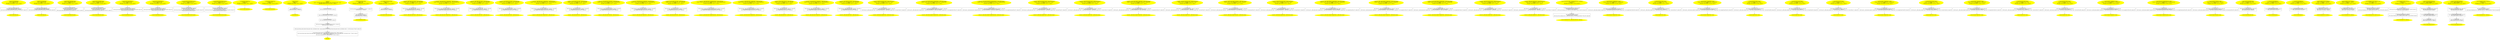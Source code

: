 /* @generated */
digraph cfg {
"atomic_flag_clear#std#17550914922100779771.d1fb16da8327178ccc23af6843a8ea0b_1" [label="1: Start std::atomic_flag_clear\nFormals:  f:std::atomic_flag*\nLocals:  \n   DECLARE_LOCALS(&return); [line 967, column 1]\n " color=yellow style=filled]
	

	 "atomic_flag_clear#std#17550914922100779771.d1fb16da8327178ccc23af6843a8ea0b_1" -> "atomic_flag_clear#std#17550914922100779771.d1fb16da8327178ccc23af6843a8ea0b_3" ;
"atomic_flag_clear#std#17550914922100779771.d1fb16da8327178ccc23af6843a8ea0b_2" [label="2: Exit std::atomic_flag_clear \n  " color=yellow style=filled]
	

"atomic_flag_clear#std#17550914922100779771.d1fb16da8327178ccc23af6843a8ea0b_3" [label="3:  Call _fun_std::atomic_flag_clear \n   n$0=*&f:std::atomic_flag* [line 967, column 51]\n  _=*n$0:std::atomic_flag [line 967, column 51]\n  n$2=_fun_std::atomic_flag_clear(n$0:std::atomic_flag*,5:int) [line 967, column 51]\n " shape="box"]
	

	 "atomic_flag_clear#std#17550914922100779771.d1fb16da8327178ccc23af6843a8ea0b_3" -> "atomic_flag_clear#std#17550914922100779771.d1fb16da8327178ccc23af6843a8ea0b_2" ;
"atomic_flag_clear#std#8417018393663174481.295be794cdae89c82fc079ad828db14c_1" [label="1: Start std::atomic_flag_clear\nFormals:  f:std::atomic_flag*\nLocals:  \n   DECLARE_LOCALS(&return); [line 966, column 1]\n " color=yellow style=filled]
	

	 "atomic_flag_clear#std#8417018393663174481.295be794cdae89c82fc079ad828db14c_1" -> "atomic_flag_clear#std#8417018393663174481.295be794cdae89c82fc079ad828db14c_3" ;
"atomic_flag_clear#std#8417018393663174481.295be794cdae89c82fc079ad828db14c_2" [label="2: Exit std::atomic_flag_clear \n  " color=yellow style=filled]
	

"atomic_flag_clear#std#8417018393663174481.295be794cdae89c82fc079ad828db14c_3" [label="3:  Call _fun_std::atomic_flag_clear \n   n$0=*&f:std::atomic_flag* [line 966, column 60]\n  _=*n$0:std::atomic_flag [line 966, column 60]\n  n$2=_fun_std::atomic_flag_clear(n$0:std::atomic_flag*,5:int) [line 966, column 60]\n " shape="box"]
	

	 "atomic_flag_clear#std#8417018393663174481.295be794cdae89c82fc079ad828db14c_3" -> "atomic_flag_clear#std#8417018393663174481.295be794cdae89c82fc079ad828db14c_2" ;
"atomic_flag_clear_explicit#std#13508243229460098920.9096df62446733c75716182054ac50b0_1" [label="1: Start std::atomic_flag_clear_explicit\nFormals:  f:std::atomic_flag* mo:int\nLocals:  \n   DECLARE_LOCALS(&return); [line 972, column 1]\n " color=yellow style=filled]
	

	 "atomic_flag_clear_explicit#std#13508243229460098920.9096df62446733c75716182054ac50b0_1" -> "atomic_flag_clear_explicit#std#13508243229460098920.9096df62446733c75716182054ac50b0_3" ;
"atomic_flag_clear_explicit#std#13508243229460098920.9096df62446733c75716182054ac50b0_2" [label="2: Exit std::atomic_flag_clear_explicit \n  " color=yellow style=filled]
	

"atomic_flag_clear_explicit#std#13508243229460098920.9096df62446733c75716182054ac50b0_3" [label="3:  Call _fun_std::atomic_flag_clear \n   n$0=*&f:std::atomic_flag* [line 973, column 3]\n  _=*n$0:std::atomic_flag [line 973, column 3]\n  n$2=*&mo:int [line 973, column 12]\n  n$3=_fun_std::atomic_flag_clear(n$0:std::atomic_flag*,n$2:int) [line 973, column 3]\n " shape="box"]
	

	 "atomic_flag_clear_explicit#std#13508243229460098920.9096df62446733c75716182054ac50b0_3" -> "atomic_flag_clear_explicit#std#13508243229460098920.9096df62446733c75716182054ac50b0_2" ;
"atomic_flag_clear_explicit#std#17643441563504553916.f821a0b7a94ce430273c34c2a0bc2777_1" [label="1: Start std::atomic_flag_clear_explicit\nFormals:  f:std::atomic_flag* mo:int\nLocals:  \n   DECLARE_LOCALS(&return); [line 968, column 1]\n " color=yellow style=filled]
	

	 "atomic_flag_clear_explicit#std#17643441563504553916.f821a0b7a94ce430273c34c2a0bc2777_1" -> "atomic_flag_clear_explicit#std#17643441563504553916.f821a0b7a94ce430273c34c2a0bc2777_3" ;
"atomic_flag_clear_explicit#std#17643441563504553916.f821a0b7a94ce430273c34c2a0bc2777_2" [label="2: Exit std::atomic_flag_clear_explicit \n  " color=yellow style=filled]
	

"atomic_flag_clear_explicit#std#17643441563504553916.f821a0b7a94ce430273c34c2a0bc2777_3" [label="3:  Call _fun_std::atomic_flag_clear \n   n$0=*&f:std::atomic_flag* [line 970, column 3]\n  _=*n$0:std::atomic_flag [line 970, column 3]\n  n$2=*&mo:int [line 970, column 12]\n  n$3=_fun_std::atomic_flag_clear(n$0:std::atomic_flag*,n$2:int) [line 970, column 3]\n " shape="box"]
	

	 "atomic_flag_clear_explicit#std#17643441563504553916.f821a0b7a94ce430273c34c2a0bc2777_3" -> "atomic_flag_clear_explicit#std#17643441563504553916.f821a0b7a94ce430273c34c2a0bc2777_2" ;
"atomic_flag_test_and_set#std#7118173663506619749.13841ca29c4792e1c80a6a0c7836266a_1" [label="1: Start std::atomic_flag_test_and_set\nFormals:  f:std::atomic_flag*\nLocals:  \n   DECLARE_LOCALS(&return); [line 955, column 1]\n " color=yellow style=filled]
	

	 "atomic_flag_test_and_set#std#7118173663506619749.13841ca29c4792e1c80a6a0c7836266a_1" -> "atomic_flag_test_and_set#std#7118173663506619749.13841ca29c4792e1c80a6a0c7836266a_3" ;
"atomic_flag_test_and_set#std#7118173663506619749.13841ca29c4792e1c80a6a0c7836266a_2" [label="2: Exit std::atomic_flag_test_and_set \n  " color=yellow style=filled]
	

"atomic_flag_test_and_set#std#7118173663506619749.13841ca29c4792e1c80a6a0c7836266a_3" [label="3:  Return Stmt \n   n$0=*&f:std::atomic_flag* [line 956, column 10]\n  _=*n$0:std::atomic_flag [line 956, column 10]\n  n$2=_fun_std::atomic_flag_test_and_set(n$0:std::atomic_flag*,5:int) [line 956, column 10]\n  *&return:_Bool=n$2 [line 956, column 3]\n " shape="box"]
	

	 "atomic_flag_test_and_set#std#7118173663506619749.13841ca29c4792e1c80a6a0c7836266a_3" -> "atomic_flag_test_and_set#std#7118173663506619749.13841ca29c4792e1c80a6a0c7836266a_2" ;
"atomic_flag_test_and_set#std#75594002239380467.79e49468f8f4c300b83436f9bcd1157e_1" [label="1: Start std::atomic_flag_test_and_set\nFormals:  f:std::atomic_flag*\nLocals:  \n   DECLARE_LOCALS(&return); [line 952, column 1]\n " color=yellow style=filled]
	

	 "atomic_flag_test_and_set#std#75594002239380467.79e49468f8f4c300b83436f9bcd1157e_1" -> "atomic_flag_test_and_set#std#75594002239380467.79e49468f8f4c300b83436f9bcd1157e_3" ;
"atomic_flag_test_and_set#std#75594002239380467.79e49468f8f4c300b83436f9bcd1157e_2" [label="2: Exit std::atomic_flag_test_and_set \n  " color=yellow style=filled]
	

"atomic_flag_test_and_set#std#75594002239380467.79e49468f8f4c300b83436f9bcd1157e_3" [label="3:  Return Stmt \n   n$0=*&f:std::atomic_flag* [line 953, column 10]\n  _=*n$0:std::atomic_flag [line 953, column 10]\n  n$2=_fun_std::atomic_flag_test_and_set(n$0:std::atomic_flag*,5:int) [line 953, column 10]\n  *&return:_Bool=n$2 [line 953, column 3]\n " shape="box"]
	

	 "atomic_flag_test_and_set#std#75594002239380467.79e49468f8f4c300b83436f9bcd1157e_3" -> "atomic_flag_test_and_set#std#75594002239380467.79e49468f8f4c300b83436f9bcd1157e_2" ;
"atomic_flag_test_and_set_explicit#std#17397655144703252762.c6e589e3ba2e8123c95eda828e44339b_1" [label="1: Start std::atomic_flag_test_and_set_explicit\nFormals:  f:std::atomic_flag* m:int\nLocals:  \n   DECLARE_LOCALS(&return); [line 958, column 1]\n " color=yellow style=filled]
	

	 "atomic_flag_test_and_set_explicit#std#17397655144703252762.c6e589e3ba2e8123c95eda828e44339b_1" -> "atomic_flag_test_and_set_explicit#std#17397655144703252762.c6e589e3ba2e8123c95eda828e44339b_3" ;
"atomic_flag_test_and_set_explicit#std#17397655144703252762.c6e589e3ba2e8123c95eda828e44339b_2" [label="2: Exit std::atomic_flag_test_and_set_explicit \n  " color=yellow style=filled]
	

"atomic_flag_test_and_set_explicit#std#17397655144703252762.c6e589e3ba2e8123c95eda828e44339b_3" [label="3:  Return Stmt \n   n$0=*&f:std::atomic_flag* [line 960, column 10]\n  _=*n$0:std::atomic_flag [line 960, column 10]\n  n$2=*&m:int [line 960, column 26]\n  n$3=_fun_std::atomic_flag_test_and_set(n$0:std::atomic_flag*,n$2:int) [line 960, column 10]\n  *&return:_Bool=n$3 [line 960, column 3]\n " shape="box"]
	

	 "atomic_flag_test_and_set_explicit#std#17397655144703252762.c6e589e3ba2e8123c95eda828e44339b_3" -> "atomic_flag_test_and_set_explicit#std#17397655144703252762.c6e589e3ba2e8123c95eda828e44339b_2" ;
"atomic_flag_test_and_set_explicit#std#7255134785098398782.34c19b21bb282ac2300d973f3b04f887_1" [label="1: Start std::atomic_flag_test_and_set_explicit\nFormals:  f:std::atomic_flag* m:int\nLocals:  \n   DECLARE_LOCALS(&return); [line 962, column 1]\n " color=yellow style=filled]
	

	 "atomic_flag_test_and_set_explicit#std#7255134785098398782.34c19b21bb282ac2300d973f3b04f887_1" -> "atomic_flag_test_and_set_explicit#std#7255134785098398782.34c19b21bb282ac2300d973f3b04f887_3" ;
"atomic_flag_test_and_set_explicit#std#7255134785098398782.34c19b21bb282ac2300d973f3b04f887_2" [label="2: Exit std::atomic_flag_test_and_set_explicit \n  " color=yellow style=filled]
	

"atomic_flag_test_and_set_explicit#std#7255134785098398782.34c19b21bb282ac2300d973f3b04f887_3" [label="3:  Return Stmt \n   n$0=*&f:std::atomic_flag* [line 964, column 10]\n  _=*n$0:std::atomic_flag [line 964, column 10]\n  n$2=*&m:int [line 964, column 26]\n  n$3=_fun_std::atomic_flag_test_and_set(n$0:std::atomic_flag*,n$2:int) [line 964, column 10]\n  *&return:_Bool=n$3 [line 964, column 3]\n " shape="box"]
	

	 "atomic_flag_test_and_set_explicit#std#7255134785098398782.34c19b21bb282ac2300d973f3b04f887_3" -> "atomic_flag_test_and_set_explicit#std#7255134785098398782.34c19b21bb282ac2300d973f3b04f887_2" ;
"atomic_signal_fence#std#6355610664018428588.7a78429494f0c76954bdfa39cac652e7_1" [label="1: Start std::atomic_signal_fence\nFormals:  mo:int\nLocals:  \n   DECLARE_LOCALS(&return); [line 977, column 1]\n " color=yellow style=filled]
	

	 "atomic_signal_fence#std#6355610664018428588.7a78429494f0c76954bdfa39cac652e7_1" -> "atomic_signal_fence#std#6355610664018428588.7a78429494f0c76954bdfa39cac652e7_2" ;
"atomic_signal_fence#std#6355610664018428588.7a78429494f0c76954bdfa39cac652e7_2" [label="2: Exit std::atomic_signal_fence \n  " color=yellow style=filled]
	

"atomic_thread_fence#std#3443284552162909508.f45950fd8a613f28d01dd70e54201ca7_1" [label="1: Start std::atomic_thread_fence\nFormals:  mo:int\nLocals:  \n   DECLARE_LOCALS(&return); [line 976, column 1]\n " color=yellow style=filled]
	

	 "atomic_thread_fence#std#3443284552162909508.f45950fd8a613f28d01dd70e54201ca7_1" -> "atomic_thread_fence#std#3443284552162909508.f45950fd8a613f28d01dd70e54201ca7_2" ;
"atomic_thread_fence#std#3443284552162909508.f45950fd8a613f28d01dd70e54201ca7_2" [label="2: Exit std::atomic_thread_fence \n  " color=yellow style=filled]
	

"fun#internal#3922054098004616643.55c3f2ad552457f847bc1570fce79224_1" [label="1: Start internal::fun\nFormals:  a:int\nLocals:  \n   DECLARE_LOCALS(&return); [line 12, column 1]\n " color=yellow style=filled]
	

	 "fun#internal#3922054098004616643.55c3f2ad552457f847bc1570fce79224_1" -> "fun#internal#3922054098004616643.55c3f2ad552457f847bc1570fce79224_3" ;
"fun#internal#3922054098004616643.55c3f2ad552457f847bc1570fce79224_2" [label="2: Exit internal::fun \n  " color=yellow style=filled]
	

"fun#internal#3922054098004616643.55c3f2ad552457f847bc1570fce79224_3" [label="3:  Return Stmt \n   n$0=*&a:int [line 12, column 25]\n  *&return:int=n$0 [line 12, column 18]\n " shape="box"]
	

	 "fun#internal#3922054098004616643.55c3f2ad552457f847bc1570fce79224_3" -> "fun#internal#3922054098004616643.55c3f2ad552457f847bc1570fce79224_2" ;
"main.fad58de7366495db4650cfefac2fcd61_1" [label="1: Start main\nFormals: \nLocals:  s:std::basic_string<char,std::char_traits<char>,std::allocator<char>> x:int* \n   DECLARE_LOCALS(&return,&s,&x); [line 17, column 1]\n " color=yellow style=filled]
	

	 "main.fad58de7366495db4650cfefac2fcd61_1" -> "main.fad58de7366495db4650cfefac2fcd61_8" ;
"main.fad58de7366495db4650cfefac2fcd61_2" [label="2: Exit main \n  " color=yellow style=filled]
	

"main.fad58de7366495db4650cfefac2fcd61_3" [label="3:  Destruction \n   _=*&s:std::basic_string<char,std::char_traits<char>,std::allocator<char>> [line 24, column 1]\n  n$1=_fun_std::basic_string<char,std::char_traits<char>,std::allocator<char>>_~basic_string(&s:std::basic_string<char,std::char_traits<char>,std::allocator<char>>*) [line 24, column 1]\n  _=*&x:int* [line 24, column 1]\n  n$3=_fun_std::shared_ptr<int>_~shared_ptr(&x:int**) [line 24, column 1]\n " shape="box"]
	

	 "main.fad58de7366495db4650cfefac2fcd61_3" -> "main.fad58de7366495db4650cfefac2fcd61_2" ;
"main.fad58de7366495db4650cfefac2fcd61_4" [label="4:  DeclStmt \n   n$4=_fun_std::basic_string<char,std::char_traits<char>,std::allocator<char>>_basic_string(&s:std::basic_string<char,std::char_traits<char>,std::allocator<char>>*,\"1234\":char const *) [line 22, column 15]\n " shape="box"]
	

	 "main.fad58de7366495db4650cfefac2fcd61_4" -> "main.fad58de7366495db4650cfefac2fcd61_3" ;
"main.fad58de7366495db4650cfefac2fcd61_5" [label="5:  DeclStmt \n   n$6=_fun_std::shared_ptr<int>_shared_ptr(&x:int**) [line 21, column 24]\n  n$5=*&x:int* [line 21, column 24]\n " shape="box"]
	

	 "main.fad58de7366495db4650cfefac2fcd61_5" -> "main.fad58de7366495db4650cfefac2fcd61_4" ;
"main.fad58de7366495db4650cfefac2fcd61_6" [label="6:  Call _fun_external::fun \n   n$7=_fun_external::fun(1:int) [line 20, column 3]\n " shape="box"]
	

	 "main.fad58de7366495db4650cfefac2fcd61_6" -> "main.fad58de7366495db4650cfefac2fcd61_5" ;
"main.fad58de7366495db4650cfefac2fcd61_7" [label="7:  Call _fun_internal_exclude::fun \n   n$8=_fun_internal_exclude::fun(1:int) [line 19, column 3]\n " shape="box"]
	

	 "main.fad58de7366495db4650cfefac2fcd61_7" -> "main.fad58de7366495db4650cfefac2fcd61_6" ;
"main.fad58de7366495db4650cfefac2fcd61_8" [label="8:  Call _fun_internal::fun \n   n$9=_fun_internal::fun(1:int) [line 18, column 3]\n " shape="box"]
	

	 "main.fad58de7366495db4650cfefac2fcd61_8" -> "main.fad58de7366495db4650cfefac2fcd61_7" ;
"unused_deref_in_header#15260603227785084028.ec2f844a26989dc35e9856ba0d7a485b_1" [label="1: Start unused_deref_in_header\nFormals:  a:int*\nLocals:  x:int \n   DECLARE_LOCALS(&return,&x); [line 16, column 1]\n " color=yellow style=filled]
	

	 "unused_deref_in_header#15260603227785084028.ec2f844a26989dc35e9856ba0d7a485b_1" -> "unused_deref_in_header#15260603227785084028.ec2f844a26989dc35e9856ba0d7a485b_4" ;
"unused_deref_in_header#15260603227785084028.ec2f844a26989dc35e9856ba0d7a485b_2" [label="2: Exit unused_deref_in_header \n  " color=yellow style=filled]
	

"unused_deref_in_header#15260603227785084028.ec2f844a26989dc35e9856ba0d7a485b_3" [label="3:  Return Stmt \n   n$0=*&a:int* [line 18, column 11]\n  n$1=*n$0:int [line 18, column 10]\n  *&return:int=n$1 [line 18, column 3]\n " shape="box"]
	

	 "unused_deref_in_header#15260603227785084028.ec2f844a26989dc35e9856ba0d7a485b_3" -> "unused_deref_in_header#15260603227785084028.ec2f844a26989dc35e9856ba0d7a485b_2" ;
"unused_deref_in_header#15260603227785084028.ec2f844a26989dc35e9856ba0d7a485b_4" [label="4:  DeclStmt \n   n$2=_fun_internal::used_in_main_header(0:int) [line 17, column 11]\n  *&x:int=n$2 [line 17, column 3]\n " shape="box"]
	

	 "unused_deref_in_header#15260603227785084028.ec2f844a26989dc35e9856ba0d7a485b_4" -> "unused_deref_in_header#15260603227785084028.ec2f844a26989dc35e9856ba0d7a485b_3" ;
"used_in_main_header#internal#16695915931787022844.43e60de71a2b141c8436dddf68ff1b63_1" [label="1: Start internal::used_in_main_header\nFormals:  a:int\nLocals:  \n   DECLARE_LOCALS(&return); [line 19, column 1]\n " color=yellow style=filled]
	

	 "used_in_main_header#internal#16695915931787022844.43e60de71a2b141c8436dddf68ff1b63_1" -> "used_in_main_header#internal#16695915931787022844.43e60de71a2b141c8436dddf68ff1b63_3" ;
"used_in_main_header#internal#16695915931787022844.43e60de71a2b141c8436dddf68ff1b63_2" [label="2: Exit internal::used_in_main_header \n  " color=yellow style=filled]
	

"used_in_main_header#internal#16695915931787022844.43e60de71a2b141c8436dddf68ff1b63_3" [label="3:  Return Stmt \n   n$0=*&a:int [line 19, column 41]\n  *&return:int=n$0 [line 19, column 34]\n " shape="box"]
	

	 "used_in_main_header#internal#16695915931787022844.43e60de71a2b141c8436dddf68ff1b63_3" -> "used_in_main_header#internal#16695915931787022844.43e60de71a2b141c8436dddf68ff1b63_2" ;
"__infer_atomic_base#__infer_atomic_base<long>#std#{13775723528237147754|constexpr}.1a6095f0713eed47cffb337d5bd470ba_1" [label="1: Start std::__infer_atomic_base<long>___infer_atomic_base\nFormals:  this:std::__infer_atomic_base<long>* desired:long\nLocals:  \n   DECLARE_LOCALS(&return); [line 167, column 3]\n " color=yellow style=filled]
	

	 "__infer_atomic_base#__infer_atomic_base<long>#std#{13775723528237147754|constexpr}.1a6095f0713eed47cffb337d5bd470ba_1" -> "__infer_atomic_base#__infer_atomic_base<long>#std#{13775723528237147754|constexpr}.1a6095f0713eed47cffb337d5bd470ba_3" ;
"__infer_atomic_base#__infer_atomic_base<long>#std#{13775723528237147754|constexpr}.1a6095f0713eed47cffb337d5bd470ba_2" [label="2: Exit std::__infer_atomic_base<long>___infer_atomic_base \n  " color=yellow style=filled]
	

"__infer_atomic_base#__infer_atomic_base<long>#std#{13775723528237147754|constexpr}.1a6095f0713eed47cffb337d5bd470ba_3" [label="3:  Constructor Init \n   n$0=*&this:std::__infer_atomic_base<long>* [line 167, column 46]\n  n$1=*&desired:long [line 167, column 61]\n  *n$0._wrapped_value:long=n$1 [line 167, column 46]\n " shape="box"]
	

	 "__infer_atomic_base#__infer_atomic_base<long>#std#{13775723528237147754|constexpr}.1a6095f0713eed47cffb337d5bd470ba_3" -> "__infer_atomic_base#__infer_atomic_base<long>#std#{13775723528237147754|constexpr}.1a6095f0713eed47cffb337d5bd470ba_2" ;
"__infer_atomic_base#__infer_atomic_base<unsigned long>#std#{7791849041241637472|constexpr}.44bc6742f53642a5ddb7e71e80b34b68_1" [label="1: Start std::__infer_atomic_base<unsigned long>___infer_atomic_base\nFormals:  this:std::__infer_atomic_base<unsigned long>* desired:unsigned long\nLocals:  \n   DECLARE_LOCALS(&return); [line 167, column 3]\n " color=yellow style=filled]
	

	 "__infer_atomic_base#__infer_atomic_base<unsigned long>#std#{7791849041241637472|constexpr}.44bc6742f53642a5ddb7e71e80b34b68_1" -> "__infer_atomic_base#__infer_atomic_base<unsigned long>#std#{7791849041241637472|constexpr}.44bc6742f53642a5ddb7e71e80b34b68_3" ;
"__infer_atomic_base#__infer_atomic_base<unsigned long>#std#{7791849041241637472|constexpr}.44bc6742f53642a5ddb7e71e80b34b68_2" [label="2: Exit std::__infer_atomic_base<unsigned long>___infer_atomic_base \n  " color=yellow style=filled]
	

"__infer_atomic_base#__infer_atomic_base<unsigned long>#std#{7791849041241637472|constexpr}.44bc6742f53642a5ddb7e71e80b34b68_3" [label="3:  Constructor Init \n   n$0=*&this:std::__infer_atomic_base<unsigned long>* [line 167, column 46]\n  n$1=*&desired:unsigned long [line 167, column 61]\n  *n$0._wrapped_value:unsigned long=n$1 [line 167, column 46]\n " shape="box"]
	

	 "__infer_atomic_base#__infer_atomic_base<unsigned long>#std#{7791849041241637472|constexpr}.44bc6742f53642a5ddb7e71e80b34b68_3" -> "__infer_atomic_base#__infer_atomic_base<unsigned long>#std#{7791849041241637472|constexpr}.44bc6742f53642a5ddb7e71e80b34b68_2" ;
"__infer_atomic_base#__infer_atomic_base<char>#std#{11319810518798892734|constexpr}.74d2c2ce173fcccf9cf8bc068d35c1fb_1" [label="1: Start std::__infer_atomic_base<char>___infer_atomic_base\nFormals:  this:std::__infer_atomic_base<char>* desired:char\nLocals:  \n   DECLARE_LOCALS(&return); [line 167, column 3]\n " color=yellow style=filled]
	

	 "__infer_atomic_base#__infer_atomic_base<char>#std#{11319810518798892734|constexpr}.74d2c2ce173fcccf9cf8bc068d35c1fb_1" -> "__infer_atomic_base#__infer_atomic_base<char>#std#{11319810518798892734|constexpr}.74d2c2ce173fcccf9cf8bc068d35c1fb_3" ;
"__infer_atomic_base#__infer_atomic_base<char>#std#{11319810518798892734|constexpr}.74d2c2ce173fcccf9cf8bc068d35c1fb_2" [label="2: Exit std::__infer_atomic_base<char>___infer_atomic_base \n  " color=yellow style=filled]
	

"__infer_atomic_base#__infer_atomic_base<char>#std#{11319810518798892734|constexpr}.74d2c2ce173fcccf9cf8bc068d35c1fb_3" [label="3:  Constructor Init \n   n$0=*&this:std::__infer_atomic_base<char>* [line 167, column 46]\n  n$1=*&desired:char [line 167, column 61]\n  *n$0._wrapped_value:char=n$1 [line 167, column 46]\n " shape="box"]
	

	 "__infer_atomic_base#__infer_atomic_base<char>#std#{11319810518798892734|constexpr}.74d2c2ce173fcccf9cf8bc068d35c1fb_3" -> "__infer_atomic_base#__infer_atomic_base<char>#std#{11319810518798892734|constexpr}.74d2c2ce173fcccf9cf8bc068d35c1fb_2" ;
"__infer_atomic_base#__infer_atomic_base<short>#std#{18234009817680553112|constexpr}.7a1f00575eae64e359678097638ddc12_1" [label="1: Start std::__infer_atomic_base<short>___infer_atomic_base\nFormals:  this:std::__infer_atomic_base<short>* desired:short\nLocals:  \n   DECLARE_LOCALS(&return); [line 167, column 3]\n " color=yellow style=filled]
	

	 "__infer_atomic_base#__infer_atomic_base<short>#std#{18234009817680553112|constexpr}.7a1f00575eae64e359678097638ddc12_1" -> "__infer_atomic_base#__infer_atomic_base<short>#std#{18234009817680553112|constexpr}.7a1f00575eae64e359678097638ddc12_3" ;
"__infer_atomic_base#__infer_atomic_base<short>#std#{18234009817680553112|constexpr}.7a1f00575eae64e359678097638ddc12_2" [label="2: Exit std::__infer_atomic_base<short>___infer_atomic_base \n  " color=yellow style=filled]
	

"__infer_atomic_base#__infer_atomic_base<short>#std#{18234009817680553112|constexpr}.7a1f00575eae64e359678097638ddc12_3" [label="3:  Constructor Init \n   n$0=*&this:std::__infer_atomic_base<short>* [line 167, column 46]\n  n$1=*&desired:short [line 167, column 61]\n  *n$0._wrapped_value:short=n$1 [line 167, column 46]\n " shape="box"]
	

	 "__infer_atomic_base#__infer_atomic_base<short>#std#{18234009817680553112|constexpr}.7a1f00575eae64e359678097638ddc12_3" -> "__infer_atomic_base#__infer_atomic_base<short>#std#{18234009817680553112|constexpr}.7a1f00575eae64e359678097638ddc12_2" ;
"__infer_atomic_base#__infer_atomic_base<unsigned short>#std#{16073524453317401930|constexpr}.d3f224e2d1fe7b0ad7e4e07024b91c5d_1" [label="1: Start std::__infer_atomic_base<unsigned short>___infer_atomic_base\nFormals:  this:std::__infer_atomic_base<unsigned short>* desired:unsigned short\nLocals:  \n   DECLARE_LOCALS(&return); [line 167, column 3]\n " color=yellow style=filled]
	

	 "__infer_atomic_base#__infer_atomic_base<unsigned short>#std#{16073524453317401930|constexpr}.d3f224e2d1fe7b0ad7e4e07024b91c5d_1" -> "__infer_atomic_base#__infer_atomic_base<unsigned short>#std#{16073524453317401930|constexpr}.d3f224e2d1fe7b0ad7e4e07024b91c5d_3" ;
"__infer_atomic_base#__infer_atomic_base<unsigned short>#std#{16073524453317401930|constexpr}.d3f224e2d1fe7b0ad7e4e07024b91c5d_2" [label="2: Exit std::__infer_atomic_base<unsigned short>___infer_atomic_base \n  " color=yellow style=filled]
	

"__infer_atomic_base#__infer_atomic_base<unsigned short>#std#{16073524453317401930|constexpr}.d3f224e2d1fe7b0ad7e4e07024b91c5d_3" [label="3:  Constructor Init \n   n$0=*&this:std::__infer_atomic_base<unsigned short>* [line 167, column 46]\n  n$1=*&desired:unsigned short [line 167, column 61]\n  *n$0._wrapped_value:unsigned short=n$1 [line 167, column 46]\n " shape="box"]
	

	 "__infer_atomic_base#__infer_atomic_base<unsigned short>#std#{16073524453317401930|constexpr}.d3f224e2d1fe7b0ad7e4e07024b91c5d_3" -> "__infer_atomic_base#__infer_atomic_base<unsigned short>#std#{16073524453317401930|constexpr}.d3f224e2d1fe7b0ad7e4e07024b91c5d_2" ;
"__infer_atomic_base#__infer_atomic_base<char>#std#{9938535674916741600|constexpr}.b3505ad067544b42cd3d24960993f2d2_1" [label="1: Start std::__infer_atomic_base<char>___infer_atomic_base\nFormals:  this:std::__infer_atomic_base<char>* desired:char\nLocals:  \n   DECLARE_LOCALS(&return); [line 167, column 3]\n " color=yellow style=filled]
	

	 "__infer_atomic_base#__infer_atomic_base<char>#std#{9938535674916741600|constexpr}.b3505ad067544b42cd3d24960993f2d2_1" -> "__infer_atomic_base#__infer_atomic_base<char>#std#{9938535674916741600|constexpr}.b3505ad067544b42cd3d24960993f2d2_3" ;
"__infer_atomic_base#__infer_atomic_base<char>#std#{9938535674916741600|constexpr}.b3505ad067544b42cd3d24960993f2d2_2" [label="2: Exit std::__infer_atomic_base<char>___infer_atomic_base \n  " color=yellow style=filled]
	

"__infer_atomic_base#__infer_atomic_base<char>#std#{9938535674916741600|constexpr}.b3505ad067544b42cd3d24960993f2d2_3" [label="3:  Constructor Init \n   n$0=*&this:std::__infer_atomic_base<char>* [line 167, column 46]\n  n$1=*&desired:char [line 167, column 61]\n  *n$0._wrapped_value:char=n$1 [line 167, column 46]\n " shape="box"]
	

	 "__infer_atomic_base#__infer_atomic_base<char>#std#{9938535674916741600|constexpr}.b3505ad067544b42cd3d24960993f2d2_3" -> "__infer_atomic_base#__infer_atomic_base<char>#std#{9938535674916741600|constexpr}.b3505ad067544b42cd3d24960993f2d2_2" ;
"__infer_atomic_base#__infer_atomic_base<long long>#std#{8782788136688727146|constexpr}.3f103dad2faa43c9afacd724927e0000_1" [label="1: Start std::__infer_atomic_base<long long>___infer_atomic_base\nFormals:  this:std::__infer_atomic_base<long long>* desired:long long\nLocals:  \n   DECLARE_LOCALS(&return); [line 167, column 3]\n " color=yellow style=filled]
	

	 "__infer_atomic_base#__infer_atomic_base<long long>#std#{8782788136688727146|constexpr}.3f103dad2faa43c9afacd724927e0000_1" -> "__infer_atomic_base#__infer_atomic_base<long long>#std#{8782788136688727146|constexpr}.3f103dad2faa43c9afacd724927e0000_3" ;
"__infer_atomic_base#__infer_atomic_base<long long>#std#{8782788136688727146|constexpr}.3f103dad2faa43c9afacd724927e0000_2" [label="2: Exit std::__infer_atomic_base<long long>___infer_atomic_base \n  " color=yellow style=filled]
	

"__infer_atomic_base#__infer_atomic_base<long long>#std#{8782788136688727146|constexpr}.3f103dad2faa43c9afacd724927e0000_3" [label="3:  Constructor Init \n   n$0=*&this:std::__infer_atomic_base<long long>* [line 167, column 46]\n  n$1=*&desired:long long [line 167, column 61]\n  *n$0._wrapped_value:long long=n$1 [line 167, column 46]\n " shape="box"]
	

	 "__infer_atomic_base#__infer_atomic_base<long long>#std#{8782788136688727146|constexpr}.3f103dad2faa43c9afacd724927e0000_3" -> "__infer_atomic_base#__infer_atomic_base<long long>#std#{8782788136688727146|constexpr}.3f103dad2faa43c9afacd724927e0000_2" ;
"__infer_atomic_base#__infer_atomic_base<signed char>#std#{7365870495610955464|constexpr}.7e9c5ad29861b93350b8ee38f6d0df14_1" [label="1: Start std::__infer_atomic_base<signed char>___infer_atomic_base\nFormals:  this:std::__infer_atomic_base<signed char>* desired:signed char\nLocals:  \n   DECLARE_LOCALS(&return); [line 167, column 3]\n " color=yellow style=filled]
	

	 "__infer_atomic_base#__infer_atomic_base<signed char>#std#{7365870495610955464|constexpr}.7e9c5ad29861b93350b8ee38f6d0df14_1" -> "__infer_atomic_base#__infer_atomic_base<signed char>#std#{7365870495610955464|constexpr}.7e9c5ad29861b93350b8ee38f6d0df14_3" ;
"__infer_atomic_base#__infer_atomic_base<signed char>#std#{7365870495610955464|constexpr}.7e9c5ad29861b93350b8ee38f6d0df14_2" [label="2: Exit std::__infer_atomic_base<signed char>___infer_atomic_base \n  " color=yellow style=filled]
	

"__infer_atomic_base#__infer_atomic_base<signed char>#std#{7365870495610955464|constexpr}.7e9c5ad29861b93350b8ee38f6d0df14_3" [label="3:  Constructor Init \n   n$0=*&this:std::__infer_atomic_base<signed char>* [line 167, column 46]\n  n$1=*&desired:signed char [line 167, column 61]\n  *n$0._wrapped_value:signed char=n$1 [line 167, column 46]\n " shape="box"]
	

	 "__infer_atomic_base#__infer_atomic_base<signed char>#std#{7365870495610955464|constexpr}.7e9c5ad29861b93350b8ee38f6d0df14_3" -> "__infer_atomic_base#__infer_atomic_base<signed char>#std#{7365870495610955464|constexpr}.7e9c5ad29861b93350b8ee38f6d0df14_2" ;
"__infer_atomic_base#__infer_atomic_base<char>#std#{14341025698771447512|constexpr}.a4ea01d510cd8d527bb600a45ccd1b98_1" [label="1: Start std::__infer_atomic_base<char>___infer_atomic_base\nFormals:  this:std::__infer_atomic_base<char>* desired:char\nLocals:  \n   DECLARE_LOCALS(&return); [line 167, column 3]\n " color=yellow style=filled]
	

	 "__infer_atomic_base#__infer_atomic_base<char>#std#{14341025698771447512|constexpr}.a4ea01d510cd8d527bb600a45ccd1b98_1" -> "__infer_atomic_base#__infer_atomic_base<char>#std#{14341025698771447512|constexpr}.a4ea01d510cd8d527bb600a45ccd1b98_3" ;
"__infer_atomic_base#__infer_atomic_base<char>#std#{14341025698771447512|constexpr}.a4ea01d510cd8d527bb600a45ccd1b98_2" [label="2: Exit std::__infer_atomic_base<char>___infer_atomic_base \n  " color=yellow style=filled]
	

"__infer_atomic_base#__infer_atomic_base<char>#std#{14341025698771447512|constexpr}.a4ea01d510cd8d527bb600a45ccd1b98_3" [label="3:  Constructor Init \n   n$0=*&this:std::__infer_atomic_base<char>* [line 167, column 46]\n  n$1=*&desired:char [line 167, column 61]\n  *n$0._wrapped_value:char=n$1 [line 167, column 46]\n " shape="box"]
	

	 "__infer_atomic_base#__infer_atomic_base<char>#std#{14341025698771447512|constexpr}.a4ea01d510cd8d527bb600a45ccd1b98_3" -> "__infer_atomic_base#__infer_atomic_base<char>#std#{14341025698771447512|constexpr}.a4ea01d510cd8d527bb600a45ccd1b98_2" ;
"__infer_atomic_base#__infer_atomic_base<unsigned long long>#std#{7573412317894445992|constexpr}.ff0e487372c722b860a1cd876aa6c750_1" [label="1: Start std::__infer_atomic_base<unsigned long long>___infer_atomic_base\nFormals:  this:std::__infer_atomic_base<unsigned long long>* desired:unsigned long long\nLocals:  \n   DECLARE_LOCALS(&return); [line 167, column 3]\n " color=yellow style=filled]
	

	 "__infer_atomic_base#__infer_atomic_base<unsigned long long>#std#{7573412317894445992|constexpr}.ff0e487372c722b860a1cd876aa6c750_1" -> "__infer_atomic_base#__infer_atomic_base<unsigned long long>#std#{7573412317894445992|constexpr}.ff0e487372c722b860a1cd876aa6c750_3" ;
"__infer_atomic_base#__infer_atomic_base<unsigned long long>#std#{7573412317894445992|constexpr}.ff0e487372c722b860a1cd876aa6c750_2" [label="2: Exit std::__infer_atomic_base<unsigned long long>___infer_atomic_base \n  " color=yellow style=filled]
	

"__infer_atomic_base#__infer_atomic_base<unsigned long long>#std#{7573412317894445992|constexpr}.ff0e487372c722b860a1cd876aa6c750_3" [label="3:  Constructor Init \n   n$0=*&this:std::__infer_atomic_base<unsigned long long>* [line 167, column 46]\n  n$1=*&desired:unsigned long long [line 167, column 61]\n  *n$0._wrapped_value:unsigned long long=n$1 [line 167, column 46]\n " shape="box"]
	

	 "__infer_atomic_base#__infer_atomic_base<unsigned long long>#std#{7573412317894445992|constexpr}.ff0e487372c722b860a1cd876aa6c750_3" -> "__infer_atomic_base#__infer_atomic_base<unsigned long long>#std#{7573412317894445992|constexpr}.ff0e487372c722b860a1cd876aa6c750_2" ;
"__infer_atomic_base#__infer_atomic_base<unsigned char>#std#{10995699960611463466|constexpr}.b47fc7b50b63c00d13a29883101bbf91_1" [label="1: Start std::__infer_atomic_base<unsigned char>___infer_atomic_base\nFormals:  this:std::__infer_atomic_base<unsigned char>* desired:unsigned char\nLocals:  \n   DECLARE_LOCALS(&return); [line 167, column 3]\n " color=yellow style=filled]
	

	 "__infer_atomic_base#__infer_atomic_base<unsigned char>#std#{10995699960611463466|constexpr}.b47fc7b50b63c00d13a29883101bbf91_1" -> "__infer_atomic_base#__infer_atomic_base<unsigned char>#std#{10995699960611463466|constexpr}.b47fc7b50b63c00d13a29883101bbf91_3" ;
"__infer_atomic_base#__infer_atomic_base<unsigned char>#std#{10995699960611463466|constexpr}.b47fc7b50b63c00d13a29883101bbf91_2" [label="2: Exit std::__infer_atomic_base<unsigned char>___infer_atomic_base \n  " color=yellow style=filled]
	

"__infer_atomic_base#__infer_atomic_base<unsigned char>#std#{10995699960611463466|constexpr}.b47fc7b50b63c00d13a29883101bbf91_3" [label="3:  Constructor Init \n   n$0=*&this:std::__infer_atomic_base<unsigned char>* [line 167, column 46]\n  n$1=*&desired:unsigned char [line 167, column 61]\n  *n$0._wrapped_value:unsigned char=n$1 [line 167, column 46]\n " shape="box"]
	

	 "__infer_atomic_base#__infer_atomic_base<unsigned char>#std#{10995699960611463466|constexpr}.b47fc7b50b63c00d13a29883101bbf91_3" -> "__infer_atomic_base#__infer_atomic_base<unsigned char>#std#{10995699960611463466|constexpr}.b47fc7b50b63c00d13a29883101bbf91_2" ;
"__infer_atomic_base#__infer_atomic_base<int>#std#{16209782391084856520|constexpr}.c8b589ca28905ccc5291f33d793e0ce1_1" [label="1: Start std::__infer_atomic_base<int>___infer_atomic_base\nFormals:  this:std::__infer_atomic_base<int>* desired:int\nLocals:  \n   DECLARE_LOCALS(&return); [line 167, column 3]\n " color=yellow style=filled]
	

	 "__infer_atomic_base#__infer_atomic_base<int>#std#{16209782391084856520|constexpr}.c8b589ca28905ccc5291f33d793e0ce1_1" -> "__infer_atomic_base#__infer_atomic_base<int>#std#{16209782391084856520|constexpr}.c8b589ca28905ccc5291f33d793e0ce1_3" ;
"__infer_atomic_base#__infer_atomic_base<int>#std#{16209782391084856520|constexpr}.c8b589ca28905ccc5291f33d793e0ce1_2" [label="2: Exit std::__infer_atomic_base<int>___infer_atomic_base \n  " color=yellow style=filled]
	

"__infer_atomic_base#__infer_atomic_base<int>#std#{16209782391084856520|constexpr}.c8b589ca28905ccc5291f33d793e0ce1_3" [label="3:  Constructor Init \n   n$0=*&this:std::__infer_atomic_base<int>* [line 167, column 46]\n  n$1=*&desired:int [line 167, column 61]\n  *n$0._wrapped_value:int=n$1 [line 167, column 46]\n " shape="box"]
	

	 "__infer_atomic_base#__infer_atomic_base<int>#std#{16209782391084856520|constexpr}.c8b589ca28905ccc5291f33d793e0ce1_3" -> "__infer_atomic_base#__infer_atomic_base<int>#std#{16209782391084856520|constexpr}.c8b589ca28905ccc5291f33d793e0ce1_2" ;
"__infer_atomic_base#__infer_atomic_base<unsigned int>#std#{10976553734406539054|constexpr}.c08c69d90dff28bd294937b5d0343af8_1" [label="1: Start std::__infer_atomic_base<unsigned int>___infer_atomic_base\nFormals:  this:std::__infer_atomic_base<unsigned int>* desired:unsigned int\nLocals:  \n   DECLARE_LOCALS(&return); [line 167, column 3]\n " color=yellow style=filled]
	

	 "__infer_atomic_base#__infer_atomic_base<unsigned int>#std#{10976553734406539054|constexpr}.c08c69d90dff28bd294937b5d0343af8_1" -> "__infer_atomic_base#__infer_atomic_base<unsigned int>#std#{10976553734406539054|constexpr}.c08c69d90dff28bd294937b5d0343af8_3" ;
"__infer_atomic_base#__infer_atomic_base<unsigned int>#std#{10976553734406539054|constexpr}.c08c69d90dff28bd294937b5d0343af8_2" [label="2: Exit std::__infer_atomic_base<unsigned int>___infer_atomic_base \n  " color=yellow style=filled]
	

"__infer_atomic_base#__infer_atomic_base<unsigned int>#std#{10976553734406539054|constexpr}.c08c69d90dff28bd294937b5d0343af8_3" [label="3:  Constructor Init \n   n$0=*&this:std::__infer_atomic_base<unsigned int>* [line 167, column 46]\n  n$1=*&desired:unsigned int [line 167, column 61]\n  *n$0._wrapped_value:unsigned int=n$1 [line 167, column 46]\n " shape="box"]
	

	 "__infer_atomic_base#__infer_atomic_base<unsigned int>#std#{10976553734406539054|constexpr}.c08c69d90dff28bd294937b5d0343af8_3" -> "__infer_atomic_base#__infer_atomic_base<unsigned int>#std#{10976553734406539054|constexpr}.c08c69d90dff28bd294937b5d0343af8_2" ;
"__infer_atomic_base#__infer_atomic_base<char>#std#{8630701096989804934|constexpr}.85076a22c8a2e53a3f2fc540f31359c7_1" [label="1: Start std::__infer_atomic_base<char>___infer_atomic_base\nFormals:  this:std::__infer_atomic_base<char>* desired:char\nLocals:  \n   DECLARE_LOCALS(&return); [line 167, column 3]\n " color=yellow style=filled]
	

	 "__infer_atomic_base#__infer_atomic_base<char>#std#{8630701096989804934|constexpr}.85076a22c8a2e53a3f2fc540f31359c7_1" -> "__infer_atomic_base#__infer_atomic_base<char>#std#{8630701096989804934|constexpr}.85076a22c8a2e53a3f2fc540f31359c7_3" ;
"__infer_atomic_base#__infer_atomic_base<char>#std#{8630701096989804934|constexpr}.85076a22c8a2e53a3f2fc540f31359c7_2" [label="2: Exit std::__infer_atomic_base<char>___infer_atomic_base \n  " color=yellow style=filled]
	

"__infer_atomic_base#__infer_atomic_base<char>#std#{8630701096989804934|constexpr}.85076a22c8a2e53a3f2fc540f31359c7_3" [label="3:  Constructor Init \n   n$0=*&this:std::__infer_atomic_base<char>* [line 167, column 46]\n  n$1=*&desired:char [line 167, column 61]\n  *n$0._wrapped_value:char=n$1 [line 167, column 46]\n " shape="box"]
	

	 "__infer_atomic_base#__infer_atomic_base<char>#std#{8630701096989804934|constexpr}.85076a22c8a2e53a3f2fc540f31359c7_3" -> "__infer_atomic_base#__infer_atomic_base<char>#std#{8630701096989804934|constexpr}.85076a22c8a2e53a3f2fc540f31359c7_2" ;
"__infer_atomic_integral#__infer_atomic_integral<char>#std#{2317220937806306842|constexpr}.d393fae7aac1307d35b11f21691789e9_1" [label="1: Start std::__infer_atomic_integral<char>___infer_atomic_integral\nFormals:  this:std::__infer_atomic_integral<char>* d:char\nLocals:  \n   DECLARE_LOCALS(&return); [line 187, column 3]\n " color=yellow style=filled]
	

	 "__infer_atomic_integral#__infer_atomic_integral<char>#std#{2317220937806306842|constexpr}.d393fae7aac1307d35b11f21691789e9_1" -> "__infer_atomic_integral#__infer_atomic_integral<char>#std#{2317220937806306842|constexpr}.d393fae7aac1307d35b11f21691789e9_3" ;
"__infer_atomic_integral#__infer_atomic_integral<char>#std#{2317220937806306842|constexpr}.d393fae7aac1307d35b11f21691789e9_2" [label="2: Exit std::__infer_atomic_integral<char>___infer_atomic_integral \n  " color=yellow style=filled]
	

"__infer_atomic_integral#__infer_atomic_integral<char>#std#{2317220937806306842|constexpr}.d393fae7aac1307d35b11f21691789e9_3" [label="3:  Constructor Init \n   n$0=*&this:std::__infer_atomic_integral<char>* [line 187, column 53]\n  n$1=*&d:char [line 187, column 60]\n  n$2=_fun_std::__infer_atomic_base<char>___infer_atomic_base(n$0:std::__infer_atomic_integral<char>*,n$1:char) [line 187, column 53]\n " shape="box"]
	

	 "__infer_atomic_integral#__infer_atomic_integral<char>#std#{2317220937806306842|constexpr}.d393fae7aac1307d35b11f21691789e9_3" -> "__infer_atomic_integral#__infer_atomic_integral<char>#std#{2317220937806306842|constexpr}.d393fae7aac1307d35b11f21691789e9_2" ;
"__infer_atomic_integral#__infer_atomic_integral<unsigned short>#std#{4789001703898296148|constexpr}.e708f3dd8e07f928f0136c58ce71aa77_1" [label="1: Start std::__infer_atomic_integral<unsigned short>___infer_atomic_integral\nFormals:  this:std::__infer_atomic_integral<unsigned short>* d:unsigned short\nLocals:  \n   DECLARE_LOCALS(&return); [line 187, column 3]\n " color=yellow style=filled]
	

	 "__infer_atomic_integral#__infer_atomic_integral<unsigned short>#std#{4789001703898296148|constexpr}.e708f3dd8e07f928f0136c58ce71aa77_1" -> "__infer_atomic_integral#__infer_atomic_integral<unsigned short>#std#{4789001703898296148|constexpr}.e708f3dd8e07f928f0136c58ce71aa77_3" ;
"__infer_atomic_integral#__infer_atomic_integral<unsigned short>#std#{4789001703898296148|constexpr}.e708f3dd8e07f928f0136c58ce71aa77_2" [label="2: Exit std::__infer_atomic_integral<unsigned short>___infer_atomic_integral \n  " color=yellow style=filled]
	

"__infer_atomic_integral#__infer_atomic_integral<unsigned short>#std#{4789001703898296148|constexpr}.e708f3dd8e07f928f0136c58ce71aa77_3" [label="3:  Constructor Init \n   n$0=*&this:std::__infer_atomic_integral<unsigned short>* [line 187, column 53]\n  n$1=*&d:unsigned short [line 187, column 60]\n  n$2=_fun_std::__infer_atomic_base<unsigned short>___infer_atomic_base(n$0:std::__infer_atomic_integral<unsigned short>*,n$1:unsigned short) [line 187, column 53]\n " shape="box"]
	

	 "__infer_atomic_integral#__infer_atomic_integral<unsigned short>#std#{4789001703898296148|constexpr}.e708f3dd8e07f928f0136c58ce71aa77_3" -> "__infer_atomic_integral#__infer_atomic_integral<unsigned short>#std#{4789001703898296148|constexpr}.e708f3dd8e07f928f0136c58ce71aa77_2" ;
"__infer_atomic_integral#__infer_atomic_integral<unsigned long long>#std#{14753850656660515810|conste.316dccad2dcde8efca58b19fda679f20_1" [label="1: Start std::__infer_atomic_integral<unsigned long long>___infer_atomic_integral\nFormals:  this:std::__infer_atomic_integral<unsigned long long>* d:unsigned long long\nLocals:  \n   DECLARE_LOCALS(&return); [line 187, column 3]\n " color=yellow style=filled]
	

	 "__infer_atomic_integral#__infer_atomic_integral<unsigned long long>#std#{14753850656660515810|conste.316dccad2dcde8efca58b19fda679f20_1" -> "__infer_atomic_integral#__infer_atomic_integral<unsigned long long>#std#{14753850656660515810|conste.316dccad2dcde8efca58b19fda679f20_3" ;
"__infer_atomic_integral#__infer_atomic_integral<unsigned long long>#std#{14753850656660515810|conste.316dccad2dcde8efca58b19fda679f20_2" [label="2: Exit std::__infer_atomic_integral<unsigned long long>___infer_atomic_integral \n  " color=yellow style=filled]
	

"__infer_atomic_integral#__infer_atomic_integral<unsigned long long>#std#{14753850656660515810|conste.316dccad2dcde8efca58b19fda679f20_3" [label="3:  Constructor Init \n   n$0=*&this:std::__infer_atomic_integral<unsigned long long>* [line 187, column 53]\n  n$1=*&d:unsigned long long [line 187, column 60]\n  n$2=_fun_std::__infer_atomic_base<unsigned long long>___infer_atomic_base(n$0:std::__infer_atomic_integral<unsigned long long>*,n$1:unsigned long long) [line 187, column 53]\n " shape="box"]
	

	 "__infer_atomic_integral#__infer_atomic_integral<unsigned long long>#std#{14753850656660515810|conste.316dccad2dcde8efca58b19fda679f20_3" -> "__infer_atomic_integral#__infer_atomic_integral<unsigned long long>#std#{14753850656660515810|conste.316dccad2dcde8efca58b19fda679f20_2" ;
"__infer_atomic_integral#__infer_atomic_integral<short>#std#{12484722408092055522|constexpr}.886571206f544c99c3746129fd658bc9_1" [label="1: Start std::__infer_atomic_integral<short>___infer_atomic_integral\nFormals:  this:std::__infer_atomic_integral<short>* d:short\nLocals:  \n   DECLARE_LOCALS(&return); [line 187, column 3]\n " color=yellow style=filled]
	

	 "__infer_atomic_integral#__infer_atomic_integral<short>#std#{12484722408092055522|constexpr}.886571206f544c99c3746129fd658bc9_1" -> "__infer_atomic_integral#__infer_atomic_integral<short>#std#{12484722408092055522|constexpr}.886571206f544c99c3746129fd658bc9_3" ;
"__infer_atomic_integral#__infer_atomic_integral<short>#std#{12484722408092055522|constexpr}.886571206f544c99c3746129fd658bc9_2" [label="2: Exit std::__infer_atomic_integral<short>___infer_atomic_integral \n  " color=yellow style=filled]
	

"__infer_atomic_integral#__infer_atomic_integral<short>#std#{12484722408092055522|constexpr}.886571206f544c99c3746129fd658bc9_3" [label="3:  Constructor Init \n   n$0=*&this:std::__infer_atomic_integral<short>* [line 187, column 53]\n  n$1=*&d:short [line 187, column 60]\n  n$2=_fun_std::__infer_atomic_base<short>___infer_atomic_base(n$0:std::__infer_atomic_integral<short>*,n$1:short) [line 187, column 53]\n " shape="box"]
	

	 "__infer_atomic_integral#__infer_atomic_integral<short>#std#{12484722408092055522|constexpr}.886571206f544c99c3746129fd658bc9_3" -> "__infer_atomic_integral#__infer_atomic_integral<short>#std#{12484722408092055522|constexpr}.886571206f544c99c3746129fd658bc9_2" ;
"__infer_atomic_integral#__infer_atomic_integral<char>#std#{8591773473555052674|constexpr}.726ea5334f7395b295f6ac7cd555d392_1" [label="1: Start std::__infer_atomic_integral<char>___infer_atomic_integral\nFormals:  this:std::__infer_atomic_integral<char>* d:char\nLocals:  \n   DECLARE_LOCALS(&return); [line 187, column 3]\n " color=yellow style=filled]
	

	 "__infer_atomic_integral#__infer_atomic_integral<char>#std#{8591773473555052674|constexpr}.726ea5334f7395b295f6ac7cd555d392_1" -> "__infer_atomic_integral#__infer_atomic_integral<char>#std#{8591773473555052674|constexpr}.726ea5334f7395b295f6ac7cd555d392_3" ;
"__infer_atomic_integral#__infer_atomic_integral<char>#std#{8591773473555052674|constexpr}.726ea5334f7395b295f6ac7cd555d392_2" [label="2: Exit std::__infer_atomic_integral<char>___infer_atomic_integral \n  " color=yellow style=filled]
	

"__infer_atomic_integral#__infer_atomic_integral<char>#std#{8591773473555052674|constexpr}.726ea5334f7395b295f6ac7cd555d392_3" [label="3:  Constructor Init \n   n$0=*&this:std::__infer_atomic_integral<char>* [line 187, column 53]\n  n$1=*&d:char [line 187, column 60]\n  n$2=_fun_std::__infer_atomic_base<char>___infer_atomic_base(n$0:std::__infer_atomic_integral<char>*,n$1:char) [line 187, column 53]\n " shape="box"]
	

	 "__infer_atomic_integral#__infer_atomic_integral<char>#std#{8591773473555052674|constexpr}.726ea5334f7395b295f6ac7cd555d392_3" -> "__infer_atomic_integral#__infer_atomic_integral<char>#std#{8591773473555052674|constexpr}.726ea5334f7395b295f6ac7cd555d392_2" ;
"__infer_atomic_integral#__infer_atomic_integral<signed char>#std#{9844392485801633554|constexpr}.6f8ca55944a0f4edf0c3180d150032cf_1" [label="1: Start std::__infer_atomic_integral<signed char>___infer_atomic_integral\nFormals:  this:std::__infer_atomic_integral<signed char>* d:signed char\nLocals:  \n   DECLARE_LOCALS(&return); [line 187, column 3]\n " color=yellow style=filled]
	

	 "__infer_atomic_integral#__infer_atomic_integral<signed char>#std#{9844392485801633554|constexpr}.6f8ca55944a0f4edf0c3180d150032cf_1" -> "__infer_atomic_integral#__infer_atomic_integral<signed char>#std#{9844392485801633554|constexpr}.6f8ca55944a0f4edf0c3180d150032cf_3" ;
"__infer_atomic_integral#__infer_atomic_integral<signed char>#std#{9844392485801633554|constexpr}.6f8ca55944a0f4edf0c3180d150032cf_2" [label="2: Exit std::__infer_atomic_integral<signed char>___infer_atomic_integral \n  " color=yellow style=filled]
	

"__infer_atomic_integral#__infer_atomic_integral<signed char>#std#{9844392485801633554|constexpr}.6f8ca55944a0f4edf0c3180d150032cf_3" [label="3:  Constructor Init \n   n$0=*&this:std::__infer_atomic_integral<signed char>* [line 187, column 53]\n  n$1=*&d:signed char [line 187, column 60]\n  n$2=_fun_std::__infer_atomic_base<signed char>___infer_atomic_base(n$0:std::__infer_atomic_integral<signed char>*,n$1:signed char) [line 187, column 53]\n " shape="box"]
	

	 "__infer_atomic_integral#__infer_atomic_integral<signed char>#std#{9844392485801633554|constexpr}.6f8ca55944a0f4edf0c3180d150032cf_3" -> "__infer_atomic_integral#__infer_atomic_integral<signed char>#std#{9844392485801633554|constexpr}.6f8ca55944a0f4edf0c3180d150032cf_2" ;
"__infer_atomic_integral#__infer_atomic_integral<char>#std#{16522029776639505920|constexpr}.39982a6970fd6e76224956305a5d7c79_1" [label="1: Start std::__infer_atomic_integral<char>___infer_atomic_integral\nFormals:  this:std::__infer_atomic_integral<char>* d:char\nLocals:  \n   DECLARE_LOCALS(&return); [line 187, column 3]\n " color=yellow style=filled]
	

	 "__infer_atomic_integral#__infer_atomic_integral<char>#std#{16522029776639505920|constexpr}.39982a6970fd6e76224956305a5d7c79_1" -> "__infer_atomic_integral#__infer_atomic_integral<char>#std#{16522029776639505920|constexpr}.39982a6970fd6e76224956305a5d7c79_3" ;
"__infer_atomic_integral#__infer_atomic_integral<char>#std#{16522029776639505920|constexpr}.39982a6970fd6e76224956305a5d7c79_2" [label="2: Exit std::__infer_atomic_integral<char>___infer_atomic_integral \n  " color=yellow style=filled]
	

"__infer_atomic_integral#__infer_atomic_integral<char>#std#{16522029776639505920|constexpr}.39982a6970fd6e76224956305a5d7c79_3" [label="3:  Constructor Init \n   n$0=*&this:std::__infer_atomic_integral<char>* [line 187, column 53]\n  n$1=*&d:char [line 187, column 60]\n  n$2=_fun_std::__infer_atomic_base<char>___infer_atomic_base(n$0:std::__infer_atomic_integral<char>*,n$1:char) [line 187, column 53]\n " shape="box"]
	

	 "__infer_atomic_integral#__infer_atomic_integral<char>#std#{16522029776639505920|constexpr}.39982a6970fd6e76224956305a5d7c79_3" -> "__infer_atomic_integral#__infer_atomic_integral<char>#std#{16522029776639505920|constexpr}.39982a6970fd6e76224956305a5d7c79_2" ;
"__infer_atomic_integral#__infer_atomic_integral<long long>#std#{16659147243517555676|constexpr}.63a0b0e30efb12599ce5b737bbb89996_1" [label="1: Start std::__infer_atomic_integral<long long>___infer_atomic_integral\nFormals:  this:std::__infer_atomic_integral<long long>* d:long long\nLocals:  \n   DECLARE_LOCALS(&return); [line 187, column 3]\n " color=yellow style=filled]
	

	 "__infer_atomic_integral#__infer_atomic_integral<long long>#std#{16659147243517555676|constexpr}.63a0b0e30efb12599ce5b737bbb89996_1" -> "__infer_atomic_integral#__infer_atomic_integral<long long>#std#{16659147243517555676|constexpr}.63a0b0e30efb12599ce5b737bbb89996_3" ;
"__infer_atomic_integral#__infer_atomic_integral<long long>#std#{16659147243517555676|constexpr}.63a0b0e30efb12599ce5b737bbb89996_2" [label="2: Exit std::__infer_atomic_integral<long long>___infer_atomic_integral \n  " color=yellow style=filled]
	

"__infer_atomic_integral#__infer_atomic_integral<long long>#std#{16659147243517555676|constexpr}.63a0b0e30efb12599ce5b737bbb89996_3" [label="3:  Constructor Init \n   n$0=*&this:std::__infer_atomic_integral<long long>* [line 187, column 53]\n  n$1=*&d:long long [line 187, column 60]\n  n$2=_fun_std::__infer_atomic_base<long long>___infer_atomic_base(n$0:std::__infer_atomic_integral<long long>*,n$1:long long) [line 187, column 53]\n " shape="box"]
	

	 "__infer_atomic_integral#__infer_atomic_integral<long long>#std#{16659147243517555676|constexpr}.63a0b0e30efb12599ce5b737bbb89996_3" -> "__infer_atomic_integral#__infer_atomic_integral<long long>#std#{16659147243517555676|constexpr}.63a0b0e30efb12599ce5b737bbb89996_2" ;
"__infer_atomic_integral#__infer_atomic_integral<long>#std#{2173708841126415188|constexpr}.18d3a9ecf5789e4e4e382f28729807c8_1" [label="1: Start std::__infer_atomic_integral<long>___infer_atomic_integral\nFormals:  this:std::__infer_atomic_integral<long>* d:long\nLocals:  \n   DECLARE_LOCALS(&return); [line 187, column 3]\n " color=yellow style=filled]
	

	 "__infer_atomic_integral#__infer_atomic_integral<long>#std#{2173708841126415188|constexpr}.18d3a9ecf5789e4e4e382f28729807c8_1" -> "__infer_atomic_integral#__infer_atomic_integral<long>#std#{2173708841126415188|constexpr}.18d3a9ecf5789e4e4e382f28729807c8_3" ;
"__infer_atomic_integral#__infer_atomic_integral<long>#std#{2173708841126415188|constexpr}.18d3a9ecf5789e4e4e382f28729807c8_2" [label="2: Exit std::__infer_atomic_integral<long>___infer_atomic_integral \n  " color=yellow style=filled]
	

"__infer_atomic_integral#__infer_atomic_integral<long>#std#{2173708841126415188|constexpr}.18d3a9ecf5789e4e4e382f28729807c8_3" [label="3:  Constructor Init \n   n$0=*&this:std::__infer_atomic_integral<long>* [line 187, column 53]\n  n$1=*&d:long [line 187, column 60]\n  n$2=_fun_std::__infer_atomic_base<long>___infer_atomic_base(n$0:std::__infer_atomic_integral<long>*,n$1:long) [line 187, column 53]\n " shape="box"]
	

	 "__infer_atomic_integral#__infer_atomic_integral<long>#std#{2173708841126415188|constexpr}.18d3a9ecf5789e4e4e382f28729807c8_3" -> "__infer_atomic_integral#__infer_atomic_integral<long>#std#{2173708841126415188|constexpr}.18d3a9ecf5789e4e4e382f28729807c8_2" ;
"__infer_atomic_integral#__infer_atomic_integral<unsigned long>#std#{14576619656228466890|constexpr}.f782c04753c7831667ca63ed4883ec25_1" [label="1: Start std::__infer_atomic_integral<unsigned long>___infer_atomic_integral\nFormals:  this:std::__infer_atomic_integral<unsigned long>* d:unsigned long\nLocals:  \n   DECLARE_LOCALS(&return); [line 187, column 3]\n " color=yellow style=filled]
	

	 "__infer_atomic_integral#__infer_atomic_integral<unsigned long>#std#{14576619656228466890|constexpr}.f782c04753c7831667ca63ed4883ec25_1" -> "__infer_atomic_integral#__infer_atomic_integral<unsigned long>#std#{14576619656228466890|constexpr}.f782c04753c7831667ca63ed4883ec25_3" ;
"__infer_atomic_integral#__infer_atomic_integral<unsigned long>#std#{14576619656228466890|constexpr}.f782c04753c7831667ca63ed4883ec25_2" [label="2: Exit std::__infer_atomic_integral<unsigned long>___infer_atomic_integral \n  " color=yellow style=filled]
	

"__infer_atomic_integral#__infer_atomic_integral<unsigned long>#std#{14576619656228466890|constexpr}.f782c04753c7831667ca63ed4883ec25_3" [label="3:  Constructor Init \n   n$0=*&this:std::__infer_atomic_integral<unsigned long>* [line 187, column 53]\n  n$1=*&d:unsigned long [line 187, column 60]\n  n$2=_fun_std::__infer_atomic_base<unsigned long>___infer_atomic_base(n$0:std::__infer_atomic_integral<unsigned long>*,n$1:unsigned long) [line 187, column 53]\n " shape="box"]
	

	 "__infer_atomic_integral#__infer_atomic_integral<unsigned long>#std#{14576619656228466890|constexpr}.f782c04753c7831667ca63ed4883ec25_3" -> "__infer_atomic_integral#__infer_atomic_integral<unsigned long>#std#{14576619656228466890|constexpr}.f782c04753c7831667ca63ed4883ec25_2" ;
"__infer_atomic_integral#__infer_atomic_integral<unsigned int>#std#{4588665662015601400|constexpr}.d5e8f3087b4e601b5439130cb84493b0_1" [label="1: Start std::__infer_atomic_integral<unsigned int>___infer_atomic_integral\nFormals:  this:std::__infer_atomic_integral<unsigned int>* d:unsigned int\nLocals:  \n   DECLARE_LOCALS(&return); [line 187, column 3]\n " color=yellow style=filled]
	

	 "__infer_atomic_integral#__infer_atomic_integral<unsigned int>#std#{4588665662015601400|constexpr}.d5e8f3087b4e601b5439130cb84493b0_1" -> "__infer_atomic_integral#__infer_atomic_integral<unsigned int>#std#{4588665662015601400|constexpr}.d5e8f3087b4e601b5439130cb84493b0_3" ;
"__infer_atomic_integral#__infer_atomic_integral<unsigned int>#std#{4588665662015601400|constexpr}.d5e8f3087b4e601b5439130cb84493b0_2" [label="2: Exit std::__infer_atomic_integral<unsigned int>___infer_atomic_integral \n  " color=yellow style=filled]
	

"__infer_atomic_integral#__infer_atomic_integral<unsigned int>#std#{4588665662015601400|constexpr}.d5e8f3087b4e601b5439130cb84493b0_3" [label="3:  Constructor Init \n   n$0=*&this:std::__infer_atomic_integral<unsigned int>* [line 187, column 53]\n  n$1=*&d:unsigned int [line 187, column 60]\n  n$2=_fun_std::__infer_atomic_base<unsigned int>___infer_atomic_base(n$0:std::__infer_atomic_integral<unsigned int>*,n$1:unsigned int) [line 187, column 53]\n " shape="box"]
	

	 "__infer_atomic_integral#__infer_atomic_integral<unsigned int>#std#{4588665662015601400|constexpr}.d5e8f3087b4e601b5439130cb84493b0_3" -> "__infer_atomic_integral#__infer_atomic_integral<unsigned int>#std#{4588665662015601400|constexpr}.d5e8f3087b4e601b5439130cb84493b0_2" ;
"__infer_atomic_integral#__infer_atomic_integral<unsigned char>#std#{812115561232181884|constexpr}.549c03fc14bf4fd6639150c4ad1efe18_1" [label="1: Start std::__infer_atomic_integral<unsigned char>___infer_atomic_integral\nFormals:  this:std::__infer_atomic_integral<unsigned char>* d:unsigned char\nLocals:  \n   DECLARE_LOCALS(&return); [line 187, column 3]\n " color=yellow style=filled]
	

	 "__infer_atomic_integral#__infer_atomic_integral<unsigned char>#std#{812115561232181884|constexpr}.549c03fc14bf4fd6639150c4ad1efe18_1" -> "__infer_atomic_integral#__infer_atomic_integral<unsigned char>#std#{812115561232181884|constexpr}.549c03fc14bf4fd6639150c4ad1efe18_3" ;
"__infer_atomic_integral#__infer_atomic_integral<unsigned char>#std#{812115561232181884|constexpr}.549c03fc14bf4fd6639150c4ad1efe18_2" [label="2: Exit std::__infer_atomic_integral<unsigned char>___infer_atomic_integral \n  " color=yellow style=filled]
	

"__infer_atomic_integral#__infer_atomic_integral<unsigned char>#std#{812115561232181884|constexpr}.549c03fc14bf4fd6639150c4ad1efe18_3" [label="3:  Constructor Init \n   n$0=*&this:std::__infer_atomic_integral<unsigned char>* [line 187, column 53]\n  n$1=*&d:unsigned char [line 187, column 60]\n  n$2=_fun_std::__infer_atomic_base<unsigned char>___infer_atomic_base(n$0:std::__infer_atomic_integral<unsigned char>*,n$1:unsigned char) [line 187, column 53]\n " shape="box"]
	

	 "__infer_atomic_integral#__infer_atomic_integral<unsigned char>#std#{812115561232181884|constexpr}.549c03fc14bf4fd6639150c4ad1efe18_3" -> "__infer_atomic_integral#__infer_atomic_integral<unsigned char>#std#{812115561232181884|constexpr}.549c03fc14bf4fd6639150c4ad1efe18_2" ;
"__infer_atomic_integral#__infer_atomic_integral<char>#std#{15428870764710756536|constexpr}.d0b34811c384e20ccfd3c64a11df4e0a_1" [label="1: Start std::__infer_atomic_integral<char>___infer_atomic_integral\nFormals:  this:std::__infer_atomic_integral<char>* d:char\nLocals:  \n   DECLARE_LOCALS(&return); [line 187, column 3]\n " color=yellow style=filled]
	

	 "__infer_atomic_integral#__infer_atomic_integral<char>#std#{15428870764710756536|constexpr}.d0b34811c384e20ccfd3c64a11df4e0a_1" -> "__infer_atomic_integral#__infer_atomic_integral<char>#std#{15428870764710756536|constexpr}.d0b34811c384e20ccfd3c64a11df4e0a_3" ;
"__infer_atomic_integral#__infer_atomic_integral<char>#std#{15428870764710756536|constexpr}.d0b34811c384e20ccfd3c64a11df4e0a_2" [label="2: Exit std::__infer_atomic_integral<char>___infer_atomic_integral \n  " color=yellow style=filled]
	

"__infer_atomic_integral#__infer_atomic_integral<char>#std#{15428870764710756536|constexpr}.d0b34811c384e20ccfd3c64a11df4e0a_3" [label="3:  Constructor Init \n   n$0=*&this:std::__infer_atomic_integral<char>* [line 187, column 53]\n  n$1=*&d:char [line 187, column 60]\n  n$2=_fun_std::__infer_atomic_base<char>___infer_atomic_base(n$0:std::__infer_atomic_integral<char>*,n$1:char) [line 187, column 53]\n " shape="box"]
	

	 "__infer_atomic_integral#__infer_atomic_integral<char>#std#{15428870764710756536|constexpr}.d0b34811c384e20ccfd3c64a11df4e0a_3" -> "__infer_atomic_integral#__infer_atomic_integral<char>#std#{15428870764710756536|constexpr}.d0b34811c384e20ccfd3c64a11df4e0a_2" ;
"__infer_atomic_integral#__infer_atomic_integral<int>#std#{10860901722123512962|constexpr}.f85ea1dfc790b10c2617a4d4f5cafd29_1" [label="1: Start std::__infer_atomic_integral<int>___infer_atomic_integral\nFormals:  this:std::__infer_atomic_integral<int>* d:int\nLocals:  \n   DECLARE_LOCALS(&return); [line 187, column 3]\n " color=yellow style=filled]
	

	 "__infer_atomic_integral#__infer_atomic_integral<int>#std#{10860901722123512962|constexpr}.f85ea1dfc790b10c2617a4d4f5cafd29_1" -> "__infer_atomic_integral#__infer_atomic_integral<int>#std#{10860901722123512962|constexpr}.f85ea1dfc790b10c2617a4d4f5cafd29_3" ;
"__infer_atomic_integral#__infer_atomic_integral<int>#std#{10860901722123512962|constexpr}.f85ea1dfc790b10c2617a4d4f5cafd29_2" [label="2: Exit std::__infer_atomic_integral<int>___infer_atomic_integral \n  " color=yellow style=filled]
	

"__infer_atomic_integral#__infer_atomic_integral<int>#std#{10860901722123512962|constexpr}.f85ea1dfc790b10c2617a4d4f5cafd29_3" [label="3:  Constructor Init \n   n$0=*&this:std::__infer_atomic_integral<int>* [line 187, column 53]\n  n$1=*&d:int [line 187, column 60]\n  n$2=_fun_std::__infer_atomic_base<int>___infer_atomic_base(n$0:std::__infer_atomic_integral<int>*,n$1:int) [line 187, column 53]\n " shape="box"]
	

	 "__infer_atomic_integral#__infer_atomic_integral<int>#std#{10860901722123512962|constexpr}.f85ea1dfc790b10c2617a4d4f5cafd29_3" -> "__infer_atomic_integral#__infer_atomic_integral<int>#std#{10860901722123512962|constexpr}.f85ea1dfc790b10c2617a4d4f5cafd29_2" ;
"__infer_inner_destructor_~shared_ptr#shared_ptr<int>#std#(11841665744792554656).9277443e4e3f26d7cc1cd9ee0f2e3637_1" [label="1: Start std::shared_ptr<int>___infer_inner_destructor_~shared_ptr\nFormals:  this:int**\nLocals:  \n   DECLARE_LOCALS(&return); [line 180, column 3]\n " color=yellow style=filled]
	

	 "__infer_inner_destructor_~shared_ptr#shared_ptr<int>#std#(11841665744792554656).9277443e4e3f26d7cc1cd9ee0f2e3637_1" -> "__infer_inner_destructor_~shared_ptr#shared_ptr<int>#std#(11841665744792554656).9277443e4e3f26d7cc1cd9ee0f2e3637_4" ;
"__infer_inner_destructor_~shared_ptr#shared_ptr<int>#std#(11841665744792554656).9277443e4e3f26d7cc1cd9ee0f2e3637_2" [label="2: Exit std::shared_ptr<int>___infer_inner_destructor_~shared_ptr \n  " color=yellow style=filled]
	

"__infer_inner_destructor_~shared_ptr#shared_ptr<int>#std#(11841665744792554656).9277443e4e3f26d7cc1cd9ee0f2e3637_3" [label="3:  Destruction \n   n$0=*&this:int** [line 180, column 39]\n  _=*n$0:int* [line 180, column 39]\n  n$2=_fun_std::std__shared_ptr<int>___infer_inner_destructor_~std__shared_ptr(n$0:int**) [line 180, column 39]\n " shape="box"]
	

	 "__infer_inner_destructor_~shared_ptr#shared_ptr<int>#std#(11841665744792554656).9277443e4e3f26d7cc1cd9ee0f2e3637_3" -> "__infer_inner_destructor_~shared_ptr#shared_ptr<int>#std#(11841665744792554656).9277443e4e3f26d7cc1cd9ee0f2e3637_2" ;
"__infer_inner_destructor_~shared_ptr#shared_ptr<int>#std#(11841665744792554656).9277443e4e3f26d7cc1cd9ee0f2e3637_4" [label="4:  Call _fun_std::shared_ptr<int>_reset<int,_void> \n   n$3=*&this:int** [line 180, column 19]\n  _=*n$3:int* [line 180, column 19]\n  n$5=_fun_std::shared_ptr<int>_reset<int,_void>(n$3:int**,null:int*) [line 180, column 19]\n " shape="box"]
	

	 "__infer_inner_destructor_~shared_ptr#shared_ptr<int>#std#(11841665744792554656).9277443e4e3f26d7cc1cd9ee0f2e3637_4" -> "__infer_inner_destructor_~shared_ptr#shared_ptr<int>#std#(11841665744792554656).9277443e4e3f26d7cc1cd9ee0f2e3637_3" ;
"atomic#atomic<unsigned short>#std#{18219637643674479567|constexpr}.a4a5467727100ba5642b3dca850c391b_1" [label="1: Start std::atomic<unsigned short>_atomic\nFormals:  this:std::atomic<unsigned short>* d:unsigned short\nLocals:  \n   DECLARE_LOCALS(&return); [line 408, column 3]\n " color=yellow style=filled]
	

	 "atomic#atomic<unsigned short>#std#{18219637643674479567|constexpr}.a4a5467727100ba5642b3dca850c391b_1" -> "atomic#atomic<unsigned short>#std#{18219637643674479567|constexpr}.a4a5467727100ba5642b3dca850c391b_3" ;
"atomic#atomic<unsigned short>#std#{18219637643674479567|constexpr}.a4a5467727100ba5642b3dca850c391b_2" [label="2: Exit std::atomic<unsigned short>_atomic \n  " color=yellow style=filled]
	

"atomic#atomic<unsigned short>#std#{18219637643674479567|constexpr}.a4a5467727100ba5642b3dca850c391b_3" [label="3:  Constructor Init \n   n$0=*&this:std::atomic<unsigned short>* [line 408, column 50]\n  n$1=*&d:unsigned short [line 408, column 57]\n  n$2=_fun_std::__infer_atomic_integral<unsigned short>___infer_atomic_integral(n$0:std::atomic<unsigned short>*,n$1:unsigned short) [line 408, column 50]\n " shape="box"]
	

	 "atomic#atomic<unsigned short>#std#{18219637643674479567|constexpr}.a4a5467727100ba5642b3dca850c391b_3" -> "atomic#atomic<unsigned short>#std#{18219637643674479567|constexpr}.a4a5467727100ba5642b3dca850c391b_2" ;
"atomic#atomic<char>#std#{6824382166204133557|constexpr}.be44521bf079e2cb888037b21858e8e6_1" [label="1: Start std::atomic<char>_atomic\nFormals:  this:std::atomic<char>* d:char\nLocals:  \n   DECLARE_LOCALS(&return); [line 472, column 3]\n " color=yellow style=filled]
	

	 "atomic#atomic<char>#std#{6824382166204133557|constexpr}.be44521bf079e2cb888037b21858e8e6_1" -> "atomic#atomic<char>#std#{6824382166204133557|constexpr}.be44521bf079e2cb888037b21858e8e6_3" ;
"atomic#atomic<char>#std#{6824382166204133557|constexpr}.be44521bf079e2cb888037b21858e8e6_2" [label="2: Exit std::atomic<char>_atomic \n  " color=yellow style=filled]
	

"atomic#atomic<char>#std#{6824382166204133557|constexpr}.be44521bf079e2cb888037b21858e8e6_3" [label="3:  Constructor Init \n   n$0=*&this:std::atomic<char>* [line 472, column 50]\n  n$1=*&d:char [line 472, column 57]\n  n$2=_fun_std::__infer_atomic_integral<char>___infer_atomic_integral(n$0:std::atomic<char>*,n$1:char) [line 472, column 50]\n " shape="box"]
	

	 "atomic#atomic<char>#std#{6824382166204133557|constexpr}.be44521bf079e2cb888037b21858e8e6_3" -> "atomic#atomic<char>#std#{6824382166204133557|constexpr}.be44521bf079e2cb888037b21858e8e6_2" ;
"atomic#atomic<unsigned long>#std#{12678320818314302393|constexpr}.5cd3aac69014d4e49ff04061ee1f1526_1" [label="1: Start std::atomic<unsigned long>_atomic\nFormals:  this:std::atomic<unsigned long>* d:unsigned long\nLocals:  \n   DECLARE_LOCALS(&return); [line 444, column 3]\n " color=yellow style=filled]
	

	 "atomic#atomic<unsigned long>#std#{12678320818314302393|constexpr}.5cd3aac69014d4e49ff04061ee1f1526_1" -> "atomic#atomic<unsigned long>#std#{12678320818314302393|constexpr}.5cd3aac69014d4e49ff04061ee1f1526_3" ;
"atomic#atomic<unsigned long>#std#{12678320818314302393|constexpr}.5cd3aac69014d4e49ff04061ee1f1526_2" [label="2: Exit std::atomic<unsigned long>_atomic \n  " color=yellow style=filled]
	

"atomic#atomic<unsigned long>#std#{12678320818314302393|constexpr}.5cd3aac69014d4e49ff04061ee1f1526_3" [label="3:  Constructor Init \n   n$0=*&this:std::atomic<unsigned long>* [line 444, column 50]\n  n$1=*&d:unsigned long [line 444, column 57]\n  n$2=_fun_std::__infer_atomic_integral<unsigned long>___infer_atomic_integral(n$0:std::atomic<unsigned long>*,n$1:unsigned long) [line 444, column 50]\n " shape="box"]
	

	 "atomic#atomic<unsigned long>#std#{12678320818314302393|constexpr}.5cd3aac69014d4e49ff04061ee1f1526_3" -> "atomic#atomic<unsigned long>#std#{12678320818314302393|constexpr}.5cd3aac69014d4e49ff04061ee1f1526_2" ;
"atomic#atomic<short>#std#{17416607751267500557|constexpr}.44c96da43702ebbe4de34f6c26176ccb_1" [label="1: Start std::atomic<short>_atomic\nFormals:  this:std::atomic<short>* d:short\nLocals:  \n   DECLARE_LOCALS(&return); [line 399, column 3]\n " color=yellow style=filled]
	

	 "atomic#atomic<short>#std#{17416607751267500557|constexpr}.44c96da43702ebbe4de34f6c26176ccb_1" -> "atomic#atomic<short>#std#{17416607751267500557|constexpr}.44c96da43702ebbe4de34f6c26176ccb_3" ;
"atomic#atomic<short>#std#{17416607751267500557|constexpr}.44c96da43702ebbe4de34f6c26176ccb_2" [label="2: Exit std::atomic<short>_atomic \n  " color=yellow style=filled]
	

"atomic#atomic<short>#std#{17416607751267500557|constexpr}.44c96da43702ebbe4de34f6c26176ccb_3" [label="3:  Constructor Init \n   n$0=*&this:std::atomic<short>* [line 399, column 50]\n  n$1=*&d:short [line 399, column 57]\n  n$2=_fun_std::__infer_atomic_integral<short>___infer_atomic_integral(n$0:std::atomic<short>*,n$1:short) [line 399, column 50]\n " shape="box"]
	

	 "atomic#atomic<short>#std#{17416607751267500557|constexpr}.44c96da43702ebbe4de34f6c26176ccb_3" -> "atomic#atomic<short>#std#{17416607751267500557|constexpr}.44c96da43702ebbe4de34f6c26176ccb_2" ;
"atomic#atomic<long>#std#{11783391945814293231|constexpr}.22775463bf145a69731b3305dffc4bb3_1" [label="1: Start std::atomic<long>_atomic\nFormals:  this:std::atomic<long>* d:long\nLocals:  \n   DECLARE_LOCALS(&return); [line 435, column 3]\n " color=yellow style=filled]
	

	 "atomic#atomic<long>#std#{11783391945814293231|constexpr}.22775463bf145a69731b3305dffc4bb3_1" -> "atomic#atomic<long>#std#{11783391945814293231|constexpr}.22775463bf145a69731b3305dffc4bb3_3" ;
"atomic#atomic<long>#std#{11783391945814293231|constexpr}.22775463bf145a69731b3305dffc4bb3_2" [label="2: Exit std::atomic<long>_atomic \n  " color=yellow style=filled]
	

"atomic#atomic<long>#std#{11783391945814293231|constexpr}.22775463bf145a69731b3305dffc4bb3_3" [label="3:  Constructor Init \n   n$0=*&this:std::atomic<long>* [line 435, column 50]\n  n$1=*&d:long [line 435, column 57]\n  n$2=_fun_std::__infer_atomic_integral<long>___infer_atomic_integral(n$0:std::atomic<long>*,n$1:long) [line 435, column 50]\n " shape="box"]
	

	 "atomic#atomic<long>#std#{11783391945814293231|constexpr}.22775463bf145a69731b3305dffc4bb3_3" -> "atomic#atomic<long>#std#{11783391945814293231|constexpr}.22775463bf145a69731b3305dffc4bb3_2" ;
"atomic#atomic<int>#std#{10680712765411145881|constexpr}.b59b8272bcd92eac36f759f9bac15ee8_1" [label="1: Start std::atomic<int>_atomic\nFormals:  this:std::atomic<int>* d:int\nLocals:  \n   DECLARE_LOCALS(&return); [line 417, column 3]\n " color=yellow style=filled]
	

	 "atomic#atomic<int>#std#{10680712765411145881|constexpr}.b59b8272bcd92eac36f759f9bac15ee8_1" -> "atomic#atomic<int>#std#{10680712765411145881|constexpr}.b59b8272bcd92eac36f759f9bac15ee8_3" ;
"atomic#atomic<int>#std#{10680712765411145881|constexpr}.b59b8272bcd92eac36f759f9bac15ee8_2" [label="2: Exit std::atomic<int>_atomic \n  " color=yellow style=filled]
	

"atomic#atomic<int>#std#{10680712765411145881|constexpr}.b59b8272bcd92eac36f759f9bac15ee8_3" [label="3:  Constructor Init \n   n$0=*&this:std::atomic<int>* [line 417, column 50]\n  n$1=*&d:int [line 417, column 57]\n  n$2=_fun_std::__infer_atomic_integral<int>___infer_atomic_integral(n$0:std::atomic<int>*,n$1:int) [line 417, column 50]\n " shape="box"]
	

	 "atomic#atomic<int>#std#{10680712765411145881|constexpr}.b59b8272bcd92eac36f759f9bac15ee8_3" -> "atomic#atomic<int>#std#{10680712765411145881|constexpr}.b59b8272bcd92eac36f759f9bac15ee8_2" ;
"atomic#atomic<unsigned char>#std#{9349229583258484711|constexpr}.9cbc6c1bc35116267ee41b36d8d25cb8_1" [label="1: Start std::atomic<unsigned char>_atomic\nFormals:  this:std::atomic<unsigned char>* d:unsigned char\nLocals:  \n   DECLARE_LOCALS(&return); [line 390, column 3]\n " color=yellow style=filled]
	

	 "atomic#atomic<unsigned char>#std#{9349229583258484711|constexpr}.9cbc6c1bc35116267ee41b36d8d25cb8_1" -> "atomic#atomic<unsigned char>#std#{9349229583258484711|constexpr}.9cbc6c1bc35116267ee41b36d8d25cb8_3" ;
"atomic#atomic<unsigned char>#std#{9349229583258484711|constexpr}.9cbc6c1bc35116267ee41b36d8d25cb8_2" [label="2: Exit std::atomic<unsigned char>_atomic \n  " color=yellow style=filled]
	

"atomic#atomic<unsigned char>#std#{9349229583258484711|constexpr}.9cbc6c1bc35116267ee41b36d8d25cb8_3" [label="3:  Constructor Init \n   n$0=*&this:std::atomic<unsigned char>* [line 390, column 50]\n  n$1=*&d:unsigned char [line 390, column 57]\n  n$2=_fun_std::__infer_atomic_integral<unsigned char>___infer_atomic_integral(n$0:std::atomic<unsigned char>*,n$1:unsigned char) [line 390, column 50]\n " shape="box"]
	

	 "atomic#atomic<unsigned char>#std#{9349229583258484711|constexpr}.9cbc6c1bc35116267ee41b36d8d25cb8_3" -> "atomic#atomic<unsigned char>#std#{9349229583258484711|constexpr}.9cbc6c1bc35116267ee41b36d8d25cb8_2" ;
"atomic#atomic<char>#std#{8082860668582714463|constexpr}.dd2e5ecabe54fdef20aa889bb6f6f2e6_1" [label="1: Start std::atomic<char>_atomic\nFormals:  this:std::atomic<char>* d:char\nLocals:  \n   DECLARE_LOCALS(&return); [line 481, column 3]\n " color=yellow style=filled]
	

	 "atomic#atomic<char>#std#{8082860668582714463|constexpr}.dd2e5ecabe54fdef20aa889bb6f6f2e6_1" -> "atomic#atomic<char>#std#{8082860668582714463|constexpr}.dd2e5ecabe54fdef20aa889bb6f6f2e6_3" ;
"atomic#atomic<char>#std#{8082860668582714463|constexpr}.dd2e5ecabe54fdef20aa889bb6f6f2e6_2" [label="2: Exit std::atomic<char>_atomic \n  " color=yellow style=filled]
	

"atomic#atomic<char>#std#{8082860668582714463|constexpr}.dd2e5ecabe54fdef20aa889bb6f6f2e6_3" [label="3:  Constructor Init \n   n$0=*&this:std::atomic<char>* [line 481, column 50]\n  n$1=*&d:char [line 481, column 57]\n  n$2=_fun_std::__infer_atomic_integral<char>___infer_atomic_integral(n$0:std::atomic<char>*,n$1:char) [line 481, column 50]\n " shape="box"]
	

	 "atomic#atomic<char>#std#{8082860668582714463|constexpr}.dd2e5ecabe54fdef20aa889bb6f6f2e6_3" -> "atomic#atomic<char>#std#{8082860668582714463|constexpr}.dd2e5ecabe54fdef20aa889bb6f6f2e6_2" ;
"atomic#atomic<signed char>#std#{5346108577579494905|constexpr}.c15dd9aaf90a685e2a7f542bd251c605_1" [label="1: Start std::atomic<signed char>_atomic\nFormals:  this:std::atomic<signed char>* d:signed char\nLocals:  \n   DECLARE_LOCALS(&return); [line 381, column 3]\n " color=yellow style=filled]
	

	 "atomic#atomic<signed char>#std#{5346108577579494905|constexpr}.c15dd9aaf90a685e2a7f542bd251c605_1" -> "atomic#atomic<signed char>#std#{5346108577579494905|constexpr}.c15dd9aaf90a685e2a7f542bd251c605_3" ;
"atomic#atomic<signed char>#std#{5346108577579494905|constexpr}.c15dd9aaf90a685e2a7f542bd251c605_2" [label="2: Exit std::atomic<signed char>_atomic \n  " color=yellow style=filled]
	

"atomic#atomic<signed char>#std#{5346108577579494905|constexpr}.c15dd9aaf90a685e2a7f542bd251c605_3" [label="3:  Constructor Init \n   n$0=*&this:std::atomic<signed char>* [line 381, column 50]\n  n$1=*&d:signed char [line 381, column 57]\n  n$2=_fun_std::__infer_atomic_integral<signed char>___infer_atomic_integral(n$0:std::atomic<signed char>*,n$1:signed char) [line 381, column 50]\n " shape="box"]
	

	 "atomic#atomic<signed char>#std#{5346108577579494905|constexpr}.c15dd9aaf90a685e2a7f542bd251c605_3" -> "atomic#atomic<signed char>#std#{5346108577579494905|constexpr}.c15dd9aaf90a685e2a7f542bd251c605_2" ;
"atomic#atomic<char>#std#{1569576068982126765|constexpr}.65635696899f54c5a6d6629c8a6ecb24_1" [label="1: Start std::atomic<char>_atomic\nFormals:  this:std::atomic<char>* d:char\nLocals:  \n   DECLARE_LOCALS(&return); [line 372, column 3]\n " color=yellow style=filled]
	

	 "atomic#atomic<char>#std#{1569576068982126765|constexpr}.65635696899f54c5a6d6629c8a6ecb24_1" -> "atomic#atomic<char>#std#{1569576068982126765|constexpr}.65635696899f54c5a6d6629c8a6ecb24_3" ;
"atomic#atomic<char>#std#{1569576068982126765|constexpr}.65635696899f54c5a6d6629c8a6ecb24_2" [label="2: Exit std::atomic<char>_atomic \n  " color=yellow style=filled]
	

"atomic#atomic<char>#std#{1569576068982126765|constexpr}.65635696899f54c5a6d6629c8a6ecb24_3" [label="3:  Constructor Init \n   n$0=*&this:std::atomic<char>* [line 372, column 50]\n  n$1=*&d:char [line 372, column 57]\n  n$2=_fun_std::__infer_atomic_integral<char>___infer_atomic_integral(n$0:std::atomic<char>*,n$1:char) [line 372, column 50]\n " shape="box"]
	

	 "atomic#atomic<char>#std#{1569576068982126765|constexpr}.65635696899f54c5a6d6629c8a6ecb24_3" -> "atomic#atomic<char>#std#{1569576068982126765|constexpr}.65635696899f54c5a6d6629c8a6ecb24_2" ;
"atomic#atomic<char>#std#{2209937568484024999|constexpr}.6cdd85274a8b59daa2beabef472c513a_1" [label="1: Start std::atomic<char>_atomic\nFormals:  this:std::atomic<char>* d:char\nLocals:  \n   DECLARE_LOCALS(&return); [line 490, column 3]\n " color=yellow style=filled]
	

	 "atomic#atomic<char>#std#{2209937568484024999|constexpr}.6cdd85274a8b59daa2beabef472c513a_1" -> "atomic#atomic<char>#std#{2209937568484024999|constexpr}.6cdd85274a8b59daa2beabef472c513a_3" ;
"atomic#atomic<char>#std#{2209937568484024999|constexpr}.6cdd85274a8b59daa2beabef472c513a_2" [label="2: Exit std::atomic<char>_atomic \n  " color=yellow style=filled]
	

"atomic#atomic<char>#std#{2209937568484024999|constexpr}.6cdd85274a8b59daa2beabef472c513a_3" [label="3:  Constructor Init \n   n$0=*&this:std::atomic<char>* [line 490, column 50]\n  n$1=*&d:char [line 490, column 57]\n  n$2=_fun_std::__infer_atomic_integral<char>___infer_atomic_integral(n$0:std::atomic<char>*,n$1:char) [line 490, column 50]\n " shape="box"]
	

	 "atomic#atomic<char>#std#{2209937568484024999|constexpr}.6cdd85274a8b59daa2beabef472c513a_3" -> "atomic#atomic<char>#std#{2209937568484024999|constexpr}.6cdd85274a8b59daa2beabef472c513a_2" ;
"atomic#atomic<unsigned int>#std#{10601848595505065591|constexpr}.a5e478d8ee519cb53e4dcde645e4dbe4_1" [label="1: Start std::atomic<unsigned int>_atomic\nFormals:  this:std::atomic<unsigned int>* d:unsigned int\nLocals:  \n   DECLARE_LOCALS(&return); [line 426, column 3]\n " color=yellow style=filled]
	

	 "atomic#atomic<unsigned int>#std#{10601848595505065591|constexpr}.a5e478d8ee519cb53e4dcde645e4dbe4_1" -> "atomic#atomic<unsigned int>#std#{10601848595505065591|constexpr}.a5e478d8ee519cb53e4dcde645e4dbe4_3" ;
"atomic#atomic<unsigned int>#std#{10601848595505065591|constexpr}.a5e478d8ee519cb53e4dcde645e4dbe4_2" [label="2: Exit std::atomic<unsigned int>_atomic \n  " color=yellow style=filled]
	

"atomic#atomic<unsigned int>#std#{10601848595505065591|constexpr}.a5e478d8ee519cb53e4dcde645e4dbe4_3" [label="3:  Constructor Init \n   n$0=*&this:std::atomic<unsigned int>* [line 426, column 50]\n  n$1=*&d:unsigned int [line 426, column 57]\n  n$2=_fun_std::__infer_atomic_integral<unsigned int>___infer_atomic_integral(n$0:std::atomic<unsigned int>*,n$1:unsigned int) [line 426, column 50]\n " shape="box"]
	

	 "atomic#atomic<unsigned int>#std#{10601848595505065591|constexpr}.a5e478d8ee519cb53e4dcde645e4dbe4_3" -> "atomic#atomic<unsigned int>#std#{10601848595505065591|constexpr}.a5e478d8ee519cb53e4dcde645e4dbe4_2" ;
"atomic#atomic<unsigned long long>#std#{8272996909294858201|constexpr}.4af18384f1b00a3d9942312d16de12f0_1" [label="1: Start std::atomic<unsigned long long>_atomic\nFormals:  this:std::atomic<unsigned long long>* d:unsigned long long\nLocals:  \n   DECLARE_LOCALS(&return); [line 463, column 3]\n " color=yellow style=filled]
	

	 "atomic#atomic<unsigned long long>#std#{8272996909294858201|constexpr}.4af18384f1b00a3d9942312d16de12f0_1" -> "atomic#atomic<unsigned long long>#std#{8272996909294858201|constexpr}.4af18384f1b00a3d9942312d16de12f0_3" ;
"atomic#atomic<unsigned long long>#std#{8272996909294858201|constexpr}.4af18384f1b00a3d9942312d16de12f0_2" [label="2: Exit std::atomic<unsigned long long>_atomic \n  " color=yellow style=filled]
	

"atomic#atomic<unsigned long long>#std#{8272996909294858201|constexpr}.4af18384f1b00a3d9942312d16de12f0_3" [label="3:  Constructor Init \n   n$0=*&this:std::atomic<unsigned long long>* [line 463, column 50]\n  n$1=*&d:unsigned long long [line 463, column 57]\n  n$2=_fun_std::__infer_atomic_integral<unsigned long long>___infer_atomic_integral(n$0:std::atomic<unsigned long long>*,n$1:unsigned long long) [line 463, column 50]\n " shape="box"]
	

	 "atomic#atomic<unsigned long long>#std#{8272996909294858201|constexpr}.4af18384f1b00a3d9942312d16de12f0_3" -> "atomic#atomic<unsigned long long>#std#{8272996909294858201|constexpr}.4af18384f1b00a3d9942312d16de12f0_2" ;
"atomic#atomic<long long>#std#{13242178517795487559|constexpr}.b120a6c4bb0f1e110121c7888150bd59_1" [label="1: Start std::atomic<long long>_atomic\nFormals:  this:std::atomic<long long>* d:long long\nLocals:  \n   DECLARE_LOCALS(&return); [line 453, column 3]\n " color=yellow style=filled]
	

	 "atomic#atomic<long long>#std#{13242178517795487559|constexpr}.b120a6c4bb0f1e110121c7888150bd59_1" -> "atomic#atomic<long long>#std#{13242178517795487559|constexpr}.b120a6c4bb0f1e110121c7888150bd59_3" ;
"atomic#atomic<long long>#std#{13242178517795487559|constexpr}.b120a6c4bb0f1e110121c7888150bd59_2" [label="2: Exit std::atomic<long long>_atomic \n  " color=yellow style=filled]
	

"atomic#atomic<long long>#std#{13242178517795487559|constexpr}.b120a6c4bb0f1e110121c7888150bd59_3" [label="3:  Constructor Init \n   n$0=*&this:std::atomic<long long>* [line 453, column 50]\n  n$1=*&d:long long [line 453, column 57]\n  n$2=_fun_std::__infer_atomic_integral<long long>___infer_atomic_integral(n$0:std::atomic<long long>*,n$1:long long) [line 453, column 50]\n " shape="box"]
	

	 "atomic#atomic<long long>#std#{13242178517795487559|constexpr}.b120a6c4bb0f1e110121c7888150bd59_3" -> "atomic#atomic<long long>#std#{13242178517795487559|constexpr}.b120a6c4bb0f1e110121c7888150bd59_2" ;
"atomic_flag#atomic_flag#std#{10931176997288531904|constexpr}.57d7555f5addc9691c180d812b1aad13_1" [label="1: Start std::atomic_flag_atomic_flag\nFormals:  this:std::atomic_flag* i:_Bool\nLocals:  \n   DECLARE_LOCALS(&return); [line 929, column 3]\n " color=yellow style=filled]
	

	 "atomic_flag#atomic_flag#std#{10931176997288531904|constexpr}.57d7555f5addc9691c180d812b1aad13_1" -> "atomic_flag#atomic_flag#std#{10931176997288531904|constexpr}.57d7555f5addc9691c180d812b1aad13_3" ;
"atomic_flag#atomic_flag#std#{10931176997288531904|constexpr}.57d7555f5addc9691c180d812b1aad13_2" [label="2: Exit std::atomic_flag_atomic_flag \n  " color=yellow style=filled]
	

"atomic_flag#atomic_flag#std#{10931176997288531904|constexpr}.57d7555f5addc9691c180d812b1aad13_3" [label="3:  Constructor Init \n   n$0=*&this:std::atomic_flag* [line 929, column 44]\n  n$1=*&i:_Bool [line 929, column 46]\n  *n$0.a:_Bool=n$1 [line 929, column 44]\n " shape="box"]
	

	 "atomic_flag#atomic_flag#std#{10931176997288531904|constexpr}.57d7555f5addc9691c180d812b1aad13_3" -> "atomic_flag#atomic_flag#std#{10931176997288531904|constexpr}.57d7555f5addc9691c180d812b1aad13_2" ;
"clear#atomic_flag#std#(3684357514402407574).b0b9e53b3e4cf6978b960d4491c0af6d_1" [label="1: Start std::atomic_flag_clear\nFormals:  this:std::atomic_flag* mo:int\nLocals:  \n   DECLARE_LOCALS(&return); [line 945, column 3]\n " color=yellow style=filled]
	

	 "clear#atomic_flag#std#(3684357514402407574).b0b9e53b3e4cf6978b960d4491c0af6d_1" -> "clear#atomic_flag#std#(3684357514402407574).b0b9e53b3e4cf6978b960d4491c0af6d_3" ;
"clear#atomic_flag#std#(3684357514402407574).b0b9e53b3e4cf6978b960d4491c0af6d_2" [label="2: Exit std::atomic_flag_clear \n  " color=yellow style=filled]
	

"clear#atomic_flag#std#(3684357514402407574).b0b9e53b3e4cf6978b960d4491c0af6d_3" [label="3:  BinaryOperatorStmt: Assign \n   n$0=*&this:std::atomic_flag* [line 946, column 5]\n  *n$0.a:_Bool=0 [line 946, column 5]\n " shape="box"]
	

	 "clear#atomic_flag#std#(3684357514402407574).b0b9e53b3e4cf6978b960d4491c0af6d_3" -> "clear#atomic_flag#std#(3684357514402407574).b0b9e53b3e4cf6978b960d4491c0af6d_2" ;
"clear#atomic_flag#std#(4757429354090136896).a3ca4a9a64ba2fa439a627057e253cfc_1" [label="1: Start std::atomic_flag_clear\nFormals:  this:std::atomic_flag* mo:int\nLocals:  \n   DECLARE_LOCALS(&return); [line 948, column 3]\n " color=yellow style=filled]
	

	 "clear#atomic_flag#std#(4757429354090136896).a3ca4a9a64ba2fa439a627057e253cfc_1" -> "clear#atomic_flag#std#(4757429354090136896).a3ca4a9a64ba2fa439a627057e253cfc_3" ;
"clear#atomic_flag#std#(4757429354090136896).a3ca4a9a64ba2fa439a627057e253cfc_2" [label="2: Exit std::atomic_flag_clear \n  " color=yellow style=filled]
	

"clear#atomic_flag#std#(4757429354090136896).a3ca4a9a64ba2fa439a627057e253cfc_3" [label="3:  BinaryOperatorStmt: Assign \n   n$0=*&this:std::atomic_flag* [line 948, column 65]\n  *n$0.a:_Bool=0 [line 948, column 65]\n " shape="box"]
	

	 "clear#atomic_flag#std#(4757429354090136896).a3ca4a9a64ba2fa439a627057e253cfc_3" -> "clear#atomic_flag#std#(4757429354090136896).a3ca4a9a64ba2fa439a627057e253cfc_2" ;
"model_set#shared_ptr<int>#std#(4823396094259928824).b93622435d16d4672bfaf2944380f1be_1" [label="1: Start std::shared_ptr<int>_model_set\nFormals:  self:void const ** value:void*\nLocals:  \n   DECLARE_LOCALS(&return); [line 66, column 3]\n " color=yellow style=filled]
	

	 "model_set#shared_ptr<int>#std#(4823396094259928824).b93622435d16d4672bfaf2944380f1be_1" -> "model_set#shared_ptr<int>#std#(4823396094259928824).b93622435d16d4672bfaf2944380f1be_3" ;
"model_set#shared_ptr<int>#std#(4823396094259928824).b93622435d16d4672bfaf2944380f1be_2" [label="2: Exit std::shared_ptr<int>_model_set \n  " color=yellow style=filled]
	

"model_set#shared_ptr<int>#std#(4823396094259928824).b93622435d16d4672bfaf2944380f1be_3" [label="3:  BinaryOperatorStmt: Assign \n   n$0=*&self:void const ** [line 67, column 6]\n  n$1=*&value:void* [line 67, column 37]\n  *n$0:void const *=n$1 [line 67, column 5]\n " shape="box"]
	

	 "model_set#shared_ptr<int>#std#(4823396094259928824).b93622435d16d4672bfaf2944380f1be_3" -> "model_set#shared_ptr<int>#std#(4823396094259928824).b93622435d16d4672bfaf2944380f1be_2" ;
"model_set#shared_ptr<int>#std#(4842545188773067100).667f44fdf24815c87b171dd5a05fce4a_1" [label="1: Start std::shared_ptr<int>_model_set\nFormals:  self:void const ** value:int\nLocals:  \n   DECLARE_LOCALS(&return); [line 54, column 3]\n " color=yellow style=filled]
	

	 "model_set#shared_ptr<int>#std#(4842545188773067100).667f44fdf24815c87b171dd5a05fce4a_1" -> "model_set#shared_ptr<int>#std#(4842545188773067100).667f44fdf24815c87b171dd5a05fce4a_3" ;
"model_set#shared_ptr<int>#std#(4842545188773067100).667f44fdf24815c87b171dd5a05fce4a_2" [label="2: Exit std::shared_ptr<int>_model_set \n  " color=yellow style=filled]
	

"model_set#shared_ptr<int>#std#(4842545188773067100).667f44fdf24815c87b171dd5a05fce4a_3" [label="3:  BinaryOperatorStmt: Assign \n   n$0=*&self:void const ** [line 55, column 6]\n  n$1=*&value:int [line 55, column 13]\n  *n$0:void const *=n$1 [line 55, column 5]\n " shape="box"]
	

	 "model_set#shared_ptr<int>#std#(4842545188773067100).667f44fdf24815c87b171dd5a05fce4a_3" -> "model_set#shared_ptr<int>#std#(4842545188773067100).667f44fdf24815c87b171dd5a05fce4a_2" ;
"reset<int,_void>#shared_ptr<int>#std#(5124141554651620350).9719d311878ee7b168751a9cb4fd4371_1" [label="1: Start std::shared_ptr<int>_reset<int,_void>\nFormals:  this:int** p:int*\nLocals:  \n   DECLARE_LOCALS(&return); [line 232, column 3]\n " color=yellow style=filled]
	

	 "reset<int,_void>#shared_ptr<int>#std#(5124141554651620350).9719d311878ee7b168751a9cb4fd4371_1" -> "reset<int,_void>#shared_ptr<int>#std#(5124141554651620350).9719d311878ee7b168751a9cb4fd4371_3" ;
"reset<int,_void>#shared_ptr<int>#std#(5124141554651620350).9719d311878ee7b168751a9cb4fd4371_2" [label="2: Exit std::shared_ptr<int>_reset<int,_void> \n  " color=yellow style=filled]
	

"reset<int,_void>#shared_ptr<int>#std#(5124141554651620350).9719d311878ee7b168751a9cb4fd4371_3" [label="3:  Call _fun_std::shared_ptr<int>_model_set \n   n$0=*&this:int** [line 238, column 15]\n  n$1=*&p:int* [line 238, column 42]\n  n$2=_fun_std::shared_ptr<int>_model_set(n$0:void const **,n$1:void*) [line 238, column 5]\n " shape="box"]
	

	 "reset<int,_void>#shared_ptr<int>#std#(5124141554651620350).9719d311878ee7b168751a9cb4fd4371_3" -> "reset<int,_void>#shared_ptr<int>#std#(5124141554651620350).9719d311878ee7b168751a9cb4fd4371_2" ;
"shared_ptr#shared_ptr<int>#std#{8741815665871862164|constexpr}.f88ab7f65e0cffeda975c68f431824d1_1" [label="1: Start std::shared_ptr<int>_shared_ptr\nFormals:  this:int**\nLocals:  \n   DECLARE_LOCALS(&return); [line 98, column 3]\n " color=yellow style=filled]
	

	 "shared_ptr#shared_ptr<int>#std#{8741815665871862164|constexpr}.f88ab7f65e0cffeda975c68f431824d1_1" -> "shared_ptr#shared_ptr<int>#std#{8741815665871862164|constexpr}.f88ab7f65e0cffeda975c68f431824d1_4" ;
"shared_ptr#shared_ptr<int>#std#{8741815665871862164|constexpr}.f88ab7f65e0cffeda975c68f431824d1_2" [label="2: Exit std::shared_ptr<int>_shared_ptr \n  " color=yellow style=filled]
	

"shared_ptr#shared_ptr<int>#std#{8741815665871862164|constexpr}.f88ab7f65e0cffeda975c68f431824d1_3" [label="3:  Call _fun_std::shared_ptr<int>_model_set \n   n$0=*&this:int** [line 99, column 15]\n  n$1=_fun_std::shared_ptr<int>_model_set(n$0:void const **,null:int) [line 99, column 5]\n " shape="box"]
	

	 "shared_ptr#shared_ptr<int>#std#{8741815665871862164|constexpr}.f88ab7f65e0cffeda975c68f431824d1_3" -> "shared_ptr#shared_ptr<int>#std#{8741815665871862164|constexpr}.f88ab7f65e0cffeda975c68f431824d1_2" ;
"shared_ptr#shared_ptr<int>#std#{8741815665871862164|constexpr}.f88ab7f65e0cffeda975c68f431824d1_4" [label="4:  Constructor Init \n   n$2=*&this:int** [line 99, column 42]\n  n$4=_fun_std::std__shared_ptr<int>_std__shared_ptr(n$2:int**) [line 98, column 13]\n  n$3=*n$2:int* [line 98, column 13]\n " shape="box"]
	

	 "shared_ptr#shared_ptr<int>#std#{8741815665871862164|constexpr}.f88ab7f65e0cffeda975c68f431824d1_4" -> "shared_ptr#shared_ptr<int>#std#{8741815665871862164|constexpr}.f88ab7f65e0cffeda975c68f431824d1_3" ;
"test_and_set#atomic_flag#std#(6342589292624928640).e1a95571862fb026e9cf3fed47e15f71_1" [label="1: Start std::atomic_flag_test_and_set\nFormals:  this:std::atomic_flag* mo:int\nLocals:  ret:_Bool \n   DECLARE_LOCALS(&return,&ret); [line 934, column 3]\n " color=yellow style=filled]
	

	 "test_and_set#atomic_flag#std#(6342589292624928640).e1a95571862fb026e9cf3fed47e15f71_1" -> "test_and_set#atomic_flag#std#(6342589292624928640).e1a95571862fb026e9cf3fed47e15f71_5" ;
"test_and_set#atomic_flag#std#(6342589292624928640).e1a95571862fb026e9cf3fed47e15f71_2" [label="2: Exit std::atomic_flag_test_and_set \n  " color=yellow style=filled]
	

"test_and_set#atomic_flag#std#(6342589292624928640).e1a95571862fb026e9cf3fed47e15f71_3" [label="3:  Return Stmt \n   n$0=*&ret:_Bool [line 937, column 12]\n  *&return:_Bool=n$0 [line 937, column 5]\n " shape="box"]
	

	 "test_and_set#atomic_flag#std#(6342589292624928640).e1a95571862fb026e9cf3fed47e15f71_3" -> "test_and_set#atomic_flag#std#(6342589292624928640).e1a95571862fb026e9cf3fed47e15f71_2" ;
"test_and_set#atomic_flag#std#(6342589292624928640).e1a95571862fb026e9cf3fed47e15f71_4" [label="4:  BinaryOperatorStmt: Assign \n   n$1=*&this:std::atomic_flag* [line 936, column 5]\n  *n$1.a:_Bool=1 [line 936, column 5]\n " shape="box"]
	

	 "test_and_set#atomic_flag#std#(6342589292624928640).e1a95571862fb026e9cf3fed47e15f71_4" -> "test_and_set#atomic_flag#std#(6342589292624928640).e1a95571862fb026e9cf3fed47e15f71_3" ;
"test_and_set#atomic_flag#std#(6342589292624928640).e1a95571862fb026e9cf3fed47e15f71_5" [label="5:  DeclStmt \n   n$2=*&this:std::atomic_flag* [line 935, column 16]\n  n$3=*n$2.a:_Bool [line 935, column 16]\n  *&ret:_Bool=n$3 [line 935, column 5]\n " shape="box"]
	

	 "test_and_set#atomic_flag#std#(6342589292624928640).e1a95571862fb026e9cf3fed47e15f71_5" -> "test_and_set#atomic_flag#std#(6342589292624928640).e1a95571862fb026e9cf3fed47e15f71_4" ;
"test_and_set#atomic_flag#std#(6471561702066990866).1f32ee5584df8a2cd5807312ee98cdb7_1" [label="1: Start std::atomic_flag_test_and_set\nFormals:  this:std::atomic_flag* mo:int\nLocals:  ret:_Bool \n   DECLARE_LOCALS(&return,&ret); [line 939, column 3]\n " color=yellow style=filled]
	

	 "test_and_set#atomic_flag#std#(6471561702066990866).1f32ee5584df8a2cd5807312ee98cdb7_1" -> "test_and_set#atomic_flag#std#(6471561702066990866).1f32ee5584df8a2cd5807312ee98cdb7_5" ;
"test_and_set#atomic_flag#std#(6471561702066990866).1f32ee5584df8a2cd5807312ee98cdb7_2" [label="2: Exit std::atomic_flag_test_and_set \n  " color=yellow style=filled]
	

"test_and_set#atomic_flag#std#(6471561702066990866).1f32ee5584df8a2cd5807312ee98cdb7_3" [label="3:  Return Stmt \n   n$0=*&ret:_Bool [line 942, column 12]\n  *&return:_Bool=n$0 [line 942, column 5]\n " shape="box"]
	

	 "test_and_set#atomic_flag#std#(6471561702066990866).1f32ee5584df8a2cd5807312ee98cdb7_3" -> "test_and_set#atomic_flag#std#(6471561702066990866).1f32ee5584df8a2cd5807312ee98cdb7_2" ;
"test_and_set#atomic_flag#std#(6471561702066990866).1f32ee5584df8a2cd5807312ee98cdb7_4" [label="4:  BinaryOperatorStmt: Assign \n   n$1=*&this:std::atomic_flag* [line 941, column 5]\n  *n$1.a:_Bool=1 [line 941, column 5]\n " shape="box"]
	

	 "test_and_set#atomic_flag#std#(6471561702066990866).1f32ee5584df8a2cd5807312ee98cdb7_4" -> "test_and_set#atomic_flag#std#(6471561702066990866).1f32ee5584df8a2cd5807312ee98cdb7_3" ;
"test_and_set#atomic_flag#std#(6471561702066990866).1f32ee5584df8a2cd5807312ee98cdb7_5" [label="5:  DeclStmt \n   n$2=*&this:std::atomic_flag* [line 940, column 16]\n  n$3=*n$2.a:_Bool [line 940, column 16]\n  *&ret:_Bool=n$3 [line 940, column 5]\n " shape="box"]
	

	 "test_and_set#atomic_flag#std#(6471561702066990866).1f32ee5584df8a2cd5807312ee98cdb7_5" -> "test_and_set#atomic_flag#std#(6471561702066990866).1f32ee5584df8a2cd5807312ee98cdb7_4" ;
"~shared_ptr#shared_ptr<int>#std#(11841665744792554656).57eab4801b4a7454644bdf188ec5633a_1" [label="1: Start std::shared_ptr<int>_~shared_ptr\nFormals:  this:int**\nLocals:  \n   DECLARE_LOCALS(&return); [line 180, column 3]\n " color=yellow style=filled]
	

	 "~shared_ptr#shared_ptr<int>#std#(11841665744792554656).57eab4801b4a7454644bdf188ec5633a_1" -> "~shared_ptr#shared_ptr<int>#std#(11841665744792554656).57eab4801b4a7454644bdf188ec5633a_3" ;
"~shared_ptr#shared_ptr<int>#std#(11841665744792554656).57eab4801b4a7454644bdf188ec5633a_2" [label="2: Exit std::shared_ptr<int>_~shared_ptr \n  " color=yellow style=filled]
	

"~shared_ptr#shared_ptr<int>#std#(11841665744792554656).57eab4801b4a7454644bdf188ec5633a_3" [label="3:  Destruction \n   n$0=*&this:int** [line 180, column 39]\n  _=*n$0:int* [line 180, column 39]\n  n$2=_fun_std::shared_ptr<int>___infer_inner_destructor_~shared_ptr(n$0:int**) [line 180, column 39]\n " shape="box"]
	

	 "~shared_ptr#shared_ptr<int>#std#(11841665744792554656).57eab4801b4a7454644bdf188ec5633a_3" -> "~shared_ptr#shared_ptr<int>#std#(11841665744792554656).57eab4801b4a7454644bdf188ec5633a_2" ;
}

